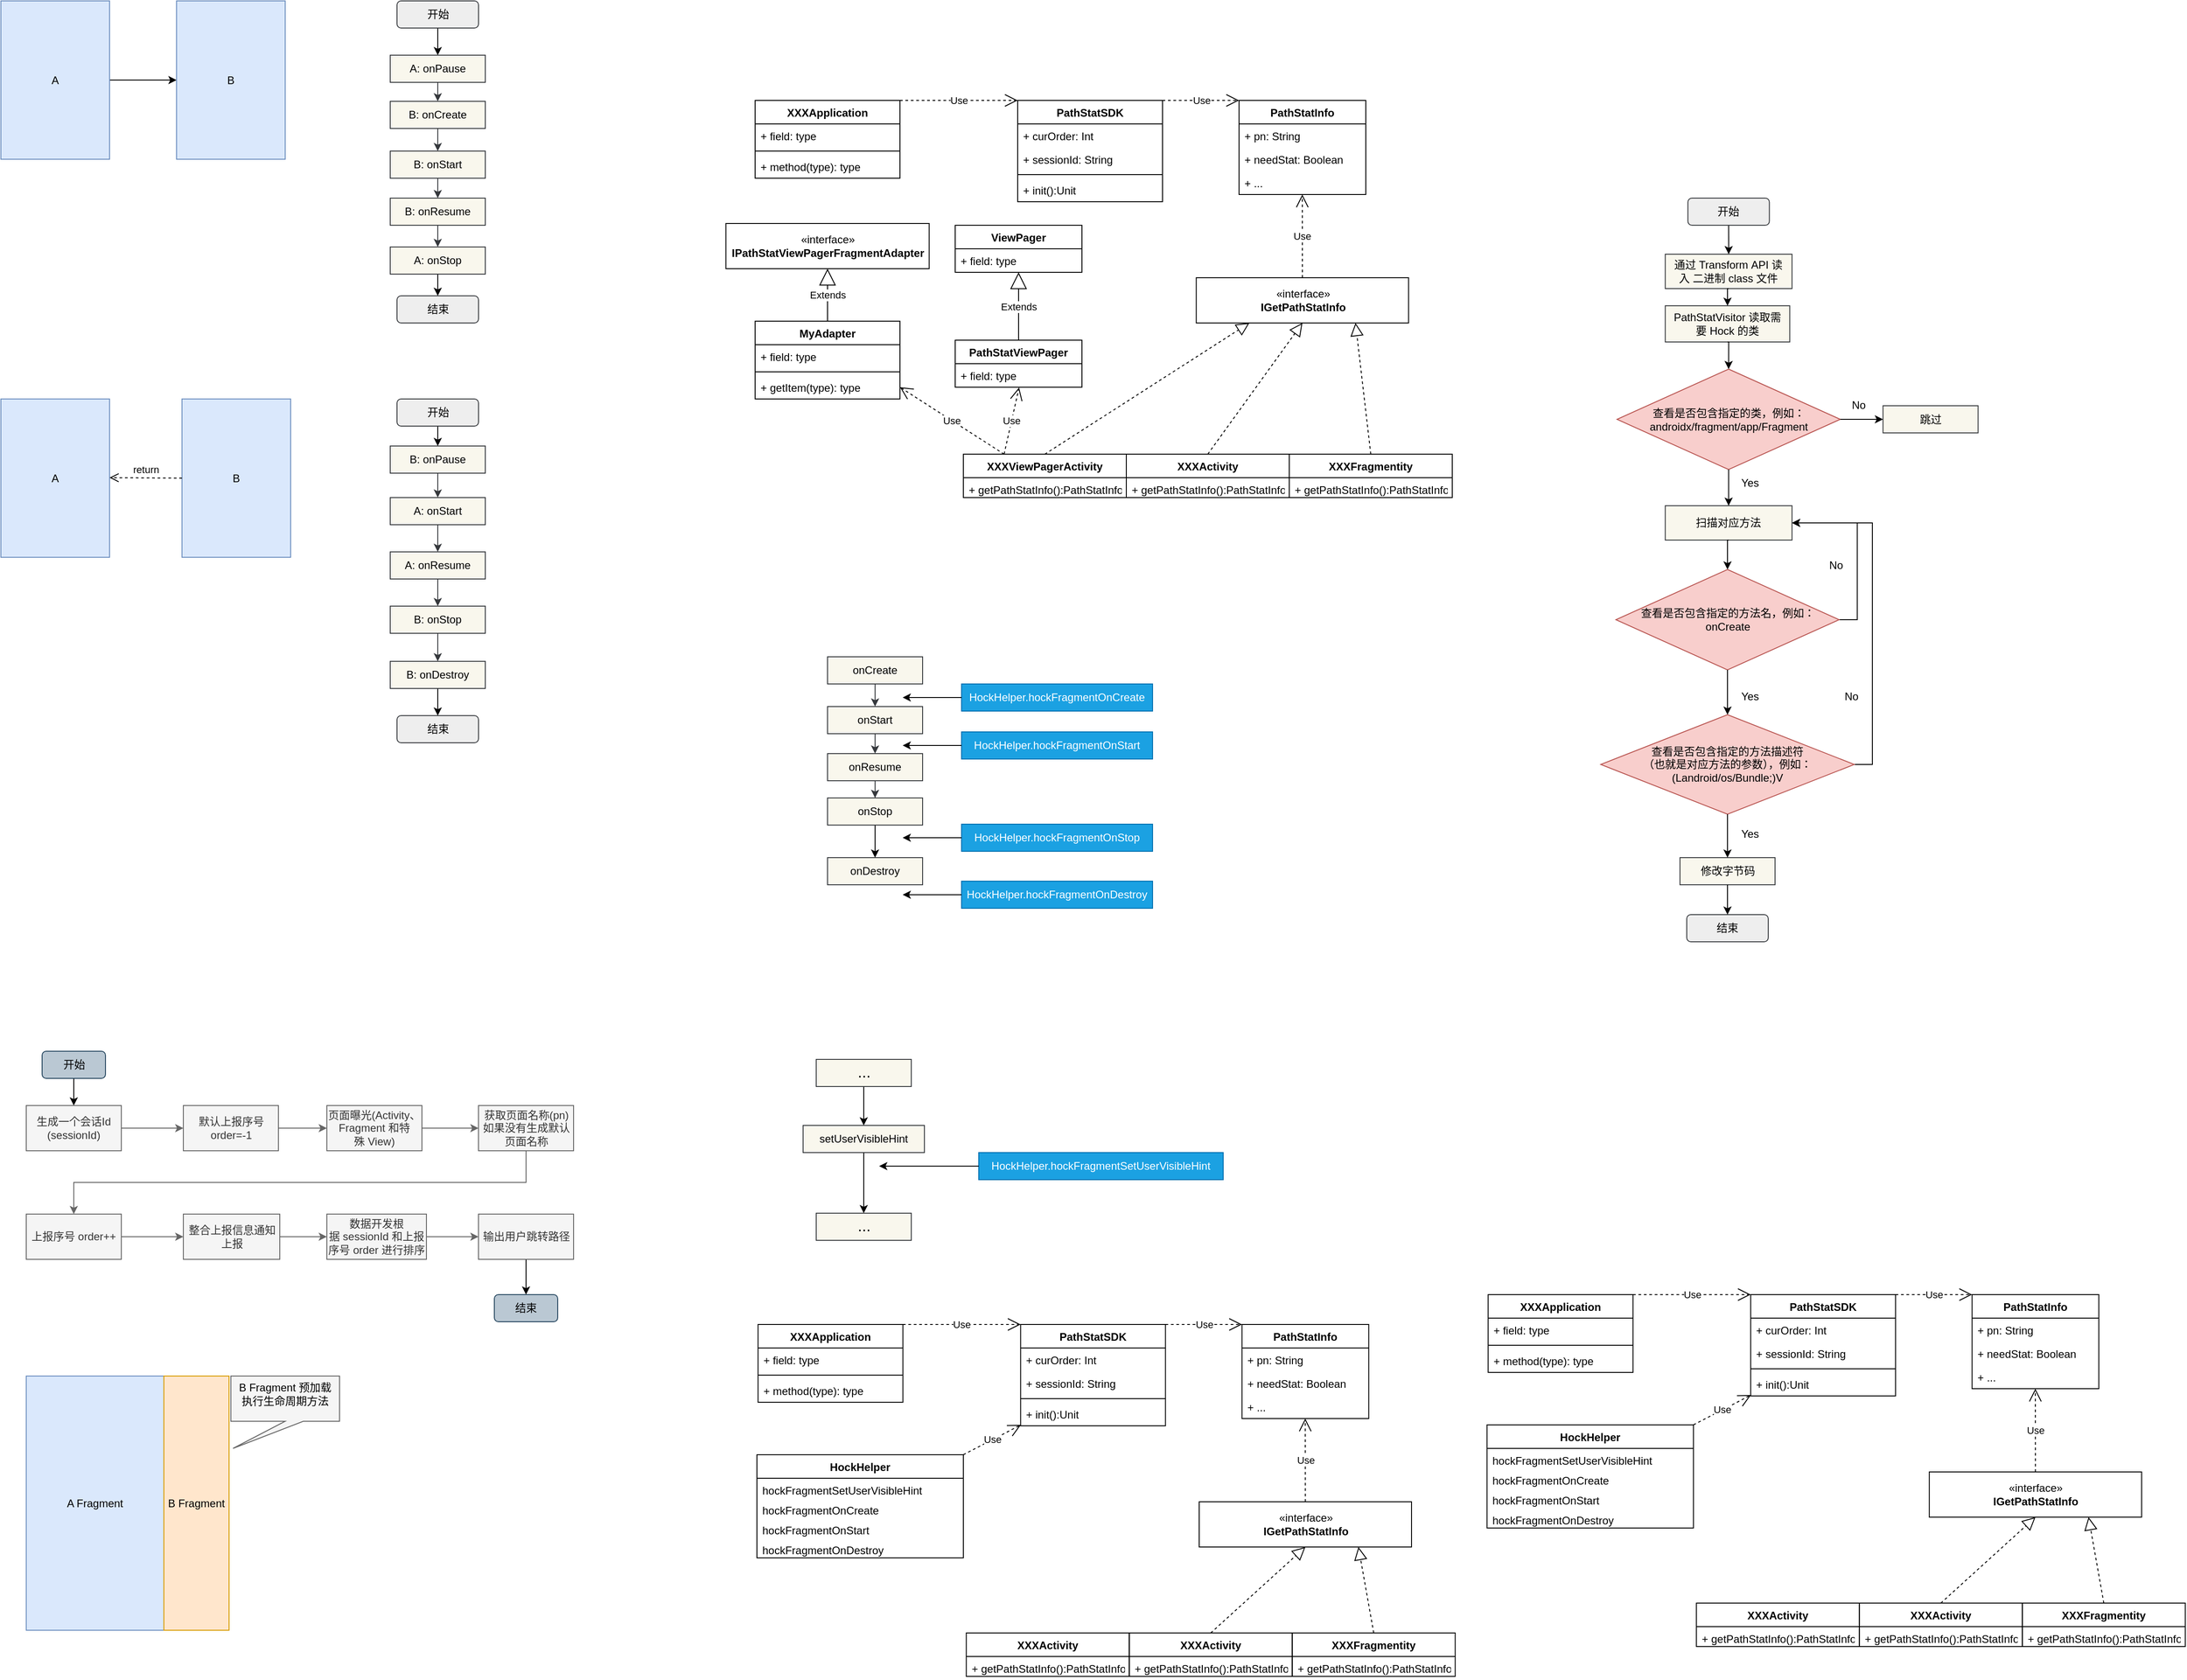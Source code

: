 <mxfile version="12.9.12" type="github">
  <diagram id="SweteRJo63Nen7RGTyci" name="Page-1">
    <mxGraphModel dx="898" dy="486" grid="1" gridSize="10" guides="1" tooltips="1" connect="1" arrows="1" fold="1" page="1" pageScale="1" pageWidth="827" pageHeight="1169" math="0" shadow="0">
      <root>
        <mxCell id="0" />
        <mxCell id="1" parent="0" />
        <mxCell id="zAKMjdCWcVrbItNHe8gv-6" value="" style="edgeStyle=orthogonalEdgeStyle;rounded=0;orthogonalLoop=1;jettySize=auto;html=1;" parent="1" source="zAKMjdCWcVrbItNHe8gv-4" target="zAKMjdCWcVrbItNHe8gv-5" edge="1">
          <mxGeometry relative="1" as="geometry" />
        </mxCell>
        <mxCell id="zAKMjdCWcVrbItNHe8gv-4" value="A" style="rounded=0;whiteSpace=wrap;html=1;fillColor=#dae8fc;strokeColor=#6c8ebf;" parent="1" vertex="1">
          <mxGeometry x="40" y="40" width="120" height="175" as="geometry" />
        </mxCell>
        <mxCell id="zAKMjdCWcVrbItNHe8gv-5" value="B" style="rounded=0;whiteSpace=wrap;html=1;fillColor=#dae8fc;strokeColor=#6c8ebf;" parent="1" vertex="1">
          <mxGeometry x="234" y="40" width="120" height="175" as="geometry" />
        </mxCell>
        <mxCell id="zAKMjdCWcVrbItNHe8gv-9" value="A" style="rounded=0;whiteSpace=wrap;html=1;fillColor=#dae8fc;strokeColor=#6c8ebf;" parent="1" vertex="1">
          <mxGeometry x="40" y="480" width="120" height="175" as="geometry" />
        </mxCell>
        <mxCell id="zAKMjdCWcVrbItNHe8gv-10" value="B" style="rounded=0;whiteSpace=wrap;html=1;fillColor=#dae8fc;strokeColor=#6c8ebf;" parent="1" vertex="1">
          <mxGeometry x="240" y="480" width="120" height="175" as="geometry" />
        </mxCell>
        <mxCell id="zAKMjdCWcVrbItNHe8gv-15" value="return" style="html=1;verticalAlign=bottom;endArrow=open;dashed=1;endSize=8;exitX=0;exitY=0.5;exitDx=0;exitDy=0;" parent="1" source="zAKMjdCWcVrbItNHe8gv-10" edge="1">
          <mxGeometry relative="1" as="geometry">
            <mxPoint x="240" y="567" as="sourcePoint" />
            <mxPoint x="160" y="567" as="targetPoint" />
          </mxGeometry>
        </mxCell>
        <mxCell id="zAKMjdCWcVrbItNHe8gv-37" style="edgeStyle=orthogonalEdgeStyle;rounded=0;orthogonalLoop=1;jettySize=auto;html=1;exitX=0.5;exitY=1;exitDx=0;exitDy=0;entryX=0.5;entryY=0;entryDx=0;entryDy=0;align=left;" parent="1" source="zAKMjdCWcVrbItNHe8gv-22" target="zAKMjdCWcVrbItNHe8gv-26" edge="1">
          <mxGeometry relative="1" as="geometry" />
        </mxCell>
        <mxCell id="zAKMjdCWcVrbItNHe8gv-39" value="" style="edgeStyle=orthogonalEdgeStyle;rounded=0;orthogonalLoop=1;jettySize=auto;html=1;align=left;exitX=0.5;exitY=1;exitDx=0;exitDy=0;" parent="1" source="zAKMjdCWcVrbItNHe8gv-34" target="zAKMjdCWcVrbItNHe8gv-38" edge="1">
          <mxGeometry relative="1" as="geometry" />
        </mxCell>
        <mxCell id="zAKMjdCWcVrbItNHe8gv-22" value="开始" style="rounded=1;whiteSpace=wrap;html=1;fillColor=#eeeeee;strokeColor=#36393d;" parent="1" vertex="1">
          <mxGeometry x="477.5" y="40" width="90" height="30" as="geometry" />
        </mxCell>
        <mxCell id="zAKMjdCWcVrbItNHe8gv-38" value="结束" style="rounded=1;whiteSpace=wrap;html=1;fillColor=#eeeeee;strokeColor=#36393d;" parent="1" vertex="1">
          <mxGeometry x="477.5" y="366" width="90" height="30" as="geometry" />
        </mxCell>
        <mxCell id="zAKMjdCWcVrbItNHe8gv-28" value="" style="edgeStyle=orthogonalEdgeStyle;rounded=0;orthogonalLoop=1;jettySize=auto;html=1;fillColor=#f9f7ed;strokeColor=#36393d;" parent="1" source="zAKMjdCWcVrbItNHe8gv-26" target="zAKMjdCWcVrbItNHe8gv-27" edge="1">
          <mxGeometry relative="1" as="geometry" />
        </mxCell>
        <mxCell id="zAKMjdCWcVrbItNHe8gv-26" value="A: onPause" style="rounded=0;whiteSpace=wrap;html=1;fillColor=#f9f7ed;strokeColor=#36393d;" parent="1" vertex="1">
          <mxGeometry x="470" y="100" width="105" height="30" as="geometry" />
        </mxCell>
        <mxCell id="zAKMjdCWcVrbItNHe8gv-31" value="" style="edgeStyle=orthogonalEdgeStyle;rounded=0;orthogonalLoop=1;jettySize=auto;html=1;fillColor=#f9f7ed;strokeColor=#36393d;" parent="1" source="zAKMjdCWcVrbItNHe8gv-27" target="zAKMjdCWcVrbItNHe8gv-30" edge="1">
          <mxGeometry relative="1" as="geometry" />
        </mxCell>
        <mxCell id="zAKMjdCWcVrbItNHe8gv-27" value="B: onCreate" style="rounded=0;whiteSpace=wrap;html=1;fillColor=#f9f7ed;strokeColor=#36393d;" parent="1" vertex="1">
          <mxGeometry x="470" y="151" width="105" height="30" as="geometry" />
        </mxCell>
        <mxCell id="zAKMjdCWcVrbItNHe8gv-33" value="" style="edgeStyle=orthogonalEdgeStyle;rounded=0;orthogonalLoop=1;jettySize=auto;html=1;fillColor=#f9f7ed;strokeColor=#36393d;" parent="1" source="zAKMjdCWcVrbItNHe8gv-30" target="zAKMjdCWcVrbItNHe8gv-32" edge="1">
          <mxGeometry relative="1" as="geometry" />
        </mxCell>
        <mxCell id="zAKMjdCWcVrbItNHe8gv-30" value="B: onStart" style="rounded=0;whiteSpace=wrap;html=1;fillColor=#f9f7ed;strokeColor=#36393d;" parent="1" vertex="1">
          <mxGeometry x="470" y="206" width="105" height="30" as="geometry" />
        </mxCell>
        <mxCell id="zAKMjdCWcVrbItNHe8gv-35" value="" style="edgeStyle=orthogonalEdgeStyle;rounded=0;orthogonalLoop=1;jettySize=auto;html=1;fillColor=#f9f7ed;strokeColor=#36393d;" parent="1" source="zAKMjdCWcVrbItNHe8gv-32" target="zAKMjdCWcVrbItNHe8gv-34" edge="1">
          <mxGeometry relative="1" as="geometry" />
        </mxCell>
        <mxCell id="zAKMjdCWcVrbItNHe8gv-32" value="B: onResume" style="rounded=0;whiteSpace=wrap;html=1;fillColor=#f9f7ed;strokeColor=#36393d;" parent="1" vertex="1">
          <mxGeometry x="470" y="258" width="105" height="30" as="geometry" />
        </mxCell>
        <mxCell id="zAKMjdCWcVrbItNHe8gv-34" value="A: onStop" style="rounded=0;whiteSpace=wrap;html=1;fillColor=#f9f7ed;strokeColor=#36393d;" parent="1" vertex="1">
          <mxGeometry x="470" y="312" width="105" height="30" as="geometry" />
        </mxCell>
        <mxCell id="zAKMjdCWcVrbItNHe8gv-41" style="edgeStyle=orthogonalEdgeStyle;rounded=0;orthogonalLoop=1;jettySize=auto;html=1;exitX=0.5;exitY=1;exitDx=0;exitDy=0;entryX=0.5;entryY=0;entryDx=0;entryDy=0;align=left;" parent="1" source="zAKMjdCWcVrbItNHe8gv-43" target="zAKMjdCWcVrbItNHe8gv-46" edge="1">
          <mxGeometry relative="1" as="geometry" />
        </mxCell>
        <mxCell id="zAKMjdCWcVrbItNHe8gv-43" value="开始" style="rounded=1;whiteSpace=wrap;html=1;fillColor=#eeeeee;strokeColor=#36393d;" parent="1" vertex="1">
          <mxGeometry x="477.5" y="480" width="90" height="30" as="geometry" />
        </mxCell>
        <mxCell id="sBvsFmth_G-b2zJ3-RN5-67" value="PathStatSDK" style="swimlane;fontStyle=1;align=center;verticalAlign=top;childLayout=stackLayout;horizontal=1;startSize=26;horizontalStack=0;resizeParent=1;resizeParentMax=0;resizeLast=0;collapsible=1;marginBottom=0;" parent="1" vertex="1">
          <mxGeometry x="1163" y="150" width="160" height="112" as="geometry" />
        </mxCell>
        <mxCell id="sBvsFmth_G-b2zJ3-RN5-68" value="+ curOrder: Int" style="text;strokeColor=none;fillColor=none;align=left;verticalAlign=top;spacingLeft=4;spacingRight=4;overflow=hidden;rotatable=0;points=[[0,0.5],[1,0.5]];portConstraint=eastwest;" parent="sBvsFmth_G-b2zJ3-RN5-67" vertex="1">
          <mxGeometry y="26" width="160" height="26" as="geometry" />
        </mxCell>
        <mxCell id="sBvsFmth_G-b2zJ3-RN5-69" value="+ sessionId: String" style="text;strokeColor=none;fillColor=none;align=left;verticalAlign=top;spacingLeft=4;spacingRight=4;overflow=hidden;rotatable=0;points=[[0,0.5],[1,0.5]];portConstraint=eastwest;" parent="sBvsFmth_G-b2zJ3-RN5-67" vertex="1">
          <mxGeometry y="52" width="160" height="26" as="geometry" />
        </mxCell>
        <mxCell id="sBvsFmth_G-b2zJ3-RN5-70" value="" style="line;strokeWidth=1;fillColor=none;align=left;verticalAlign=middle;spacingTop=-1;spacingLeft=3;spacingRight=3;rotatable=0;labelPosition=right;points=[];portConstraint=eastwest;" parent="sBvsFmth_G-b2zJ3-RN5-67" vertex="1">
          <mxGeometry y="78" width="160" height="8" as="geometry" />
        </mxCell>
        <mxCell id="sBvsFmth_G-b2zJ3-RN5-71" value="+ init():Unit" style="text;strokeColor=none;fillColor=none;align=left;verticalAlign=top;spacingLeft=4;spacingRight=4;overflow=hidden;rotatable=0;points=[[0,0.5],[1,0.5]];portConstraint=eastwest;" parent="sBvsFmth_G-b2zJ3-RN5-67" vertex="1">
          <mxGeometry y="86" width="160" height="26" as="geometry" />
        </mxCell>
        <mxCell id="sBvsFmth_G-b2zJ3-RN5-72" value="XXXApplication" style="swimlane;fontStyle=1;align=center;verticalAlign=top;childLayout=stackLayout;horizontal=1;startSize=26;horizontalStack=0;resizeParent=1;resizeParentMax=0;resizeLast=0;collapsible=1;marginBottom=0;" parent="1" vertex="1">
          <mxGeometry x="873" y="150" width="160" height="86" as="geometry" />
        </mxCell>
        <mxCell id="sBvsFmth_G-b2zJ3-RN5-73" value="+ field: type" style="text;strokeColor=none;fillColor=none;align=left;verticalAlign=top;spacingLeft=4;spacingRight=4;overflow=hidden;rotatable=0;points=[[0,0.5],[1,0.5]];portConstraint=eastwest;" parent="sBvsFmth_G-b2zJ3-RN5-72" vertex="1">
          <mxGeometry y="26" width="160" height="26" as="geometry" />
        </mxCell>
        <mxCell id="sBvsFmth_G-b2zJ3-RN5-74" value="" style="line;strokeWidth=1;fillColor=none;align=left;verticalAlign=middle;spacingTop=-1;spacingLeft=3;spacingRight=3;rotatable=0;labelPosition=right;points=[];portConstraint=eastwest;" parent="sBvsFmth_G-b2zJ3-RN5-72" vertex="1">
          <mxGeometry y="52" width="160" height="8" as="geometry" />
        </mxCell>
        <mxCell id="sBvsFmth_G-b2zJ3-RN5-75" value="+ method(type): type" style="text;strokeColor=none;fillColor=none;align=left;verticalAlign=top;spacingLeft=4;spacingRight=4;overflow=hidden;rotatable=0;points=[[0,0.5],[1,0.5]];portConstraint=eastwest;" parent="sBvsFmth_G-b2zJ3-RN5-72" vertex="1">
          <mxGeometry y="60" width="160" height="26" as="geometry" />
        </mxCell>
        <mxCell id="zAKMjdCWcVrbItNHe8gv-44" value="结束" style="rounded=1;whiteSpace=wrap;html=1;fillColor=#eeeeee;strokeColor=#36393d;" parent="1" vertex="1">
          <mxGeometry x="477.5" y="830" width="90" height="30" as="geometry" />
        </mxCell>
        <mxCell id="zAKMjdCWcVrbItNHe8gv-46" value="B: onPause" style="rounded=0;whiteSpace=wrap;html=1;fillColor=#f9f7ed;strokeColor=#36393d;" parent="1" vertex="1">
          <mxGeometry x="470" y="532" width="105" height="30" as="geometry" />
        </mxCell>
        <mxCell id="zAKMjdCWcVrbItNHe8gv-47" value="" style="edgeStyle=orthogonalEdgeStyle;rounded=0;orthogonalLoop=1;jettySize=auto;html=1;exitX=0.5;exitY=1;exitDx=0;exitDy=0;fillColor=#f9f7ed;strokeColor=#36393d;" parent="1" source="zAKMjdCWcVrbItNHe8gv-46" target="zAKMjdCWcVrbItNHe8gv-50" edge="1">
          <mxGeometry relative="1" as="geometry">
            <mxPoint x="522.5" y="613" as="sourcePoint" />
          </mxGeometry>
        </mxCell>
        <mxCell id="zAKMjdCWcVrbItNHe8gv-49" value="" style="edgeStyle=orthogonalEdgeStyle;rounded=0;orthogonalLoop=1;jettySize=auto;html=1;fillColor=#f9f7ed;strokeColor=#36393d;" parent="1" source="zAKMjdCWcVrbItNHe8gv-50" target="zAKMjdCWcVrbItNHe8gv-52" edge="1">
          <mxGeometry relative="1" as="geometry" />
        </mxCell>
        <mxCell id="zAKMjdCWcVrbItNHe8gv-50" value="A: onStart" style="rounded=0;whiteSpace=wrap;html=1;fillColor=#f9f7ed;strokeColor=#36393d;" parent="1" vertex="1">
          <mxGeometry x="470" y="589" width="105" height="30" as="geometry" />
        </mxCell>
        <mxCell id="zAKMjdCWcVrbItNHe8gv-51" value="" style="edgeStyle=orthogonalEdgeStyle;rounded=0;orthogonalLoop=1;jettySize=auto;html=1;fillColor=#f9f7ed;strokeColor=#36393d;" parent="1" source="zAKMjdCWcVrbItNHe8gv-52" target="zAKMjdCWcVrbItNHe8gv-53" edge="1">
          <mxGeometry relative="1" as="geometry" />
        </mxCell>
        <mxCell id="zAKMjdCWcVrbItNHe8gv-52" value="A: onResume" style="rounded=0;whiteSpace=wrap;html=1;fillColor=#f9f7ed;strokeColor=#36393d;" parent="1" vertex="1">
          <mxGeometry x="470" y="649" width="105" height="30" as="geometry" />
        </mxCell>
        <mxCell id="zAKMjdCWcVrbItNHe8gv-55" value="" style="edgeStyle=orthogonalEdgeStyle;rounded=0;orthogonalLoop=1;jettySize=auto;html=1;align=left;fillColor=#f9f7ed;strokeColor=#36393d;" parent="1" source="zAKMjdCWcVrbItNHe8gv-53" target="zAKMjdCWcVrbItNHe8gv-54" edge="1">
          <mxGeometry relative="1" as="geometry" />
        </mxCell>
        <mxCell id="zAKMjdCWcVrbItNHe8gv-53" value="B: onStop" style="rounded=0;whiteSpace=wrap;html=1;fillColor=#f9f7ed;strokeColor=#36393d;" parent="1" vertex="1">
          <mxGeometry x="470" y="709" width="105" height="30" as="geometry" />
        </mxCell>
        <mxCell id="zAKMjdCWcVrbItNHe8gv-56" style="edgeStyle=orthogonalEdgeStyle;rounded=0;orthogonalLoop=1;jettySize=auto;html=1;exitX=0.5;exitY=1;exitDx=0;exitDy=0;align=left;" parent="1" source="zAKMjdCWcVrbItNHe8gv-54" target="zAKMjdCWcVrbItNHe8gv-44" edge="1">
          <mxGeometry relative="1" as="geometry" />
        </mxCell>
        <mxCell id="zAKMjdCWcVrbItNHe8gv-54" value="B: onDestroy" style="rounded=0;whiteSpace=wrap;html=1;fillColor=#f9f7ed;strokeColor=#36393d;" parent="1" vertex="1">
          <mxGeometry x="470" y="770" width="105" height="30" as="geometry" />
        </mxCell>
        <mxCell id="zAKMjdCWcVrbItNHe8gv-64" style="edgeStyle=orthogonalEdgeStyle;rounded=0;orthogonalLoop=1;jettySize=auto;html=1;exitX=0.5;exitY=1;exitDx=0;exitDy=0;entryX=0.5;entryY=0;entryDx=0;entryDy=0;align=left;" parent="1" source="zAKMjdCWcVrbItNHe8gv-58" target="zAKMjdCWcVrbItNHe8gv-61" edge="1">
          <mxGeometry relative="1" as="geometry" />
        </mxCell>
        <mxCell id="sBvsFmth_G-b2zJ3-RN5-88" value="ViewPager" style="swimlane;fontStyle=1;childLayout=stackLayout;horizontal=1;startSize=26;fillColor=none;horizontalStack=0;resizeParent=1;resizeParentMax=0;resizeLast=0;collapsible=1;marginBottom=0;" parent="1" vertex="1">
          <mxGeometry x="1094" y="288" width="140" height="52" as="geometry" />
        </mxCell>
        <mxCell id="sBvsFmth_G-b2zJ3-RN5-89" value="+ field: type" style="text;strokeColor=none;fillColor=none;align=left;verticalAlign=top;spacingLeft=4;spacingRight=4;overflow=hidden;rotatable=0;points=[[0,0.5],[1,0.5]];portConstraint=eastwest;" parent="sBvsFmth_G-b2zJ3-RN5-88" vertex="1">
          <mxGeometry y="26" width="140" height="26" as="geometry" />
        </mxCell>
        <mxCell id="sBvsFmth_G-b2zJ3-RN5-84" value="PathStatViewPager" style="swimlane;fontStyle=1;childLayout=stackLayout;horizontal=1;startSize=26;fillColor=none;horizontalStack=0;resizeParent=1;resizeParentMax=0;resizeLast=0;collapsible=1;marginBottom=0;" parent="1" vertex="1">
          <mxGeometry x="1094" y="415" width="140" height="52" as="geometry" />
        </mxCell>
        <mxCell id="sBvsFmth_G-b2zJ3-RN5-87" value="+ field: type" style="text;strokeColor=none;fillColor=none;align=left;verticalAlign=top;spacingLeft=4;spacingRight=4;overflow=hidden;rotatable=0;points=[[0,0.5],[1,0.5]];portConstraint=eastwest;" parent="sBvsFmth_G-b2zJ3-RN5-84" vertex="1">
          <mxGeometry y="26" width="140" height="26" as="geometry" />
        </mxCell>
        <mxCell id="sBvsFmth_G-b2zJ3-RN5-92" value="MyAdapter" style="swimlane;fontStyle=1;align=center;verticalAlign=top;childLayout=stackLayout;horizontal=1;startSize=26;horizontalStack=0;resizeParent=1;resizeParentMax=0;resizeLast=0;collapsible=1;marginBottom=0;" parent="1" vertex="1">
          <mxGeometry x="873" y="394" width="160" height="86" as="geometry" />
        </mxCell>
        <mxCell id="sBvsFmth_G-b2zJ3-RN5-93" value="+ field: type" style="text;strokeColor=none;fillColor=none;align=left;verticalAlign=top;spacingLeft=4;spacingRight=4;overflow=hidden;rotatable=0;points=[[0,0.5],[1,0.5]];portConstraint=eastwest;" parent="sBvsFmth_G-b2zJ3-RN5-92" vertex="1">
          <mxGeometry y="26" width="160" height="26" as="geometry" />
        </mxCell>
        <mxCell id="sBvsFmth_G-b2zJ3-RN5-94" value="" style="line;strokeWidth=1;fillColor=none;align=left;verticalAlign=middle;spacingTop=-1;spacingLeft=3;spacingRight=3;rotatable=0;labelPosition=right;points=[];portConstraint=eastwest;" parent="sBvsFmth_G-b2zJ3-RN5-92" vertex="1">
          <mxGeometry y="52" width="160" height="8" as="geometry" />
        </mxCell>
        <mxCell id="sBvsFmth_G-b2zJ3-RN5-95" value="+ getItem(type): type" style="text;strokeColor=none;fillColor=none;align=left;verticalAlign=top;spacingLeft=4;spacingRight=4;overflow=hidden;rotatable=0;points=[[0,0.5],[1,0.5]];portConstraint=eastwest;" parent="sBvsFmth_G-b2zJ3-RN5-92" vertex="1">
          <mxGeometry y="60" width="160" height="26" as="geometry" />
        </mxCell>
        <mxCell id="zAKMjdCWcVrbItNHe8gv-58" value="开始" style="rounded=1;whiteSpace=wrap;html=1;align=center;fillColor=#bac8d3;strokeColor=#23445d;" parent="1" vertex="1">
          <mxGeometry x="85.5" y="1201" width="70" height="30" as="geometry" />
        </mxCell>
        <mxCell id="sBvsFmth_G-b2zJ3-RN5-59" value="XXXActivity" style="swimlane;fontStyle=1;childLayout=stackLayout;horizontal=1;startSize=26;fillColor=none;horizontalStack=0;resizeParent=1;resizeParentMax=0;resizeLast=0;collapsible=1;marginBottom=0;" parent="1" vertex="1">
          <mxGeometry x="1283" y="541" width="180" height="48" as="geometry" />
        </mxCell>
        <mxCell id="sBvsFmth_G-b2zJ3-RN5-60" value="+ getPathStatInfo():PathStatInfo" style="text;strokeColor=none;fillColor=none;align=left;verticalAlign=top;spacingLeft=4;spacingRight=4;overflow=hidden;rotatable=0;points=[[0,0.5],[1,0.5]];portConstraint=eastwest;" parent="sBvsFmth_G-b2zJ3-RN5-59" vertex="1">
          <mxGeometry y="26" width="180" height="22" as="geometry" />
        </mxCell>
        <mxCell id="sBvsFmth_G-b2zJ3-RN5-61" value="XXXFragmentity" style="swimlane;fontStyle=1;childLayout=stackLayout;horizontal=1;startSize=26;fillColor=none;horizontalStack=0;resizeParent=1;resizeParentMax=0;resizeLast=0;collapsible=1;marginBottom=0;" parent="1" vertex="1">
          <mxGeometry x="1463" y="541" width="180" height="48" as="geometry" />
        </mxCell>
        <mxCell id="sBvsFmth_G-b2zJ3-RN5-62" value="+ getPathStatInfo():PathStatInfo" style="text;strokeColor=none;fillColor=none;align=left;verticalAlign=top;spacingLeft=4;spacingRight=4;overflow=hidden;rotatable=0;points=[[0,0.5],[1,0.5]];portConstraint=eastwest;" parent="sBvsFmth_G-b2zJ3-RN5-61" vertex="1">
          <mxGeometry y="26" width="180" height="22" as="geometry" />
        </mxCell>
        <mxCell id="sBvsFmth_G-b2zJ3-RN5-57" value="XXXViewPagerActivity" style="swimlane;fontStyle=1;childLayout=stackLayout;horizontal=1;startSize=26;fillColor=none;horizontalStack=0;resizeParent=1;resizeParentMax=0;resizeLast=0;collapsible=1;marginBottom=0;" parent="1" vertex="1">
          <mxGeometry x="1103" y="541" width="180" height="48" as="geometry" />
        </mxCell>
        <mxCell id="sBvsFmth_G-b2zJ3-RN5-58" value="+ getPathStatInfo():PathStatInfo" style="text;strokeColor=none;fillColor=none;align=left;verticalAlign=top;spacingLeft=4;spacingRight=4;overflow=hidden;rotatable=0;points=[[0,0.5],[1,0.5]];portConstraint=eastwest;" parent="sBvsFmth_G-b2zJ3-RN5-57" vertex="1">
          <mxGeometry y="26" width="180" height="22" as="geometry" />
        </mxCell>
        <mxCell id="zAKMjdCWcVrbItNHe8gv-95" value="结束" style="rounded=1;whiteSpace=wrap;html=1;align=center;fillColor=#bac8d3;strokeColor=#23445d;" parent="1" vertex="1">
          <mxGeometry x="585" y="1470" width="70" height="30" as="geometry" />
        </mxCell>
        <mxCell id="zAKMjdCWcVrbItNHe8gv-98" style="edgeStyle=orthogonalEdgeStyle;rounded=0;orthogonalLoop=1;jettySize=auto;html=1;exitX=1;exitY=0.5;exitDx=0;exitDy=0;entryX=0;entryY=0.5;entryDx=0;entryDy=0;align=left;fillColor=#f5f5f5;strokeColor=#666666;" parent="1" source="zAKMjdCWcVrbItNHe8gv-61" target="zAKMjdCWcVrbItNHe8gv-77" edge="1">
          <mxGeometry relative="1" as="geometry" />
        </mxCell>
        <mxCell id="zAKMjdCWcVrbItNHe8gv-61" value="生成一个会话Id (sessionId)" style="rounded=0;whiteSpace=wrap;html=1;align=center;fillColor=#f5f5f5;strokeColor=#666666;fontColor=#333333;" parent="1" vertex="1">
          <mxGeometry x="68" y="1261" width="105" height="50" as="geometry" />
        </mxCell>
        <mxCell id="zAKMjdCWcVrbItNHe8gv-100" style="edgeStyle=orthogonalEdgeStyle;rounded=0;orthogonalLoop=1;jettySize=auto;html=1;exitX=1;exitY=0.5;exitDx=0;exitDy=0;entryX=0;entryY=0.5;entryDx=0;entryDy=0;align=left;fillColor=#f5f5f5;strokeColor=#666666;" parent="1" source="zAKMjdCWcVrbItNHe8gv-65" target="zAKMjdCWcVrbItNHe8gv-70" edge="1">
          <mxGeometry relative="1" as="geometry" />
        </mxCell>
        <mxCell id="zAKMjdCWcVrbItNHe8gv-65" value="页面曝光(Activity、Fragment 和特殊&amp;nbsp;View)" style="rounded=0;whiteSpace=wrap;html=1;align=center;fillColor=#f5f5f5;strokeColor=#666666;fontColor=#333333;" parent="1" vertex="1">
          <mxGeometry x="400" y="1261" width="105" height="50" as="geometry" />
        </mxCell>
        <mxCell id="zAKMjdCWcVrbItNHe8gv-101" style="edgeStyle=orthogonalEdgeStyle;rounded=0;orthogonalLoop=1;jettySize=auto;html=1;exitX=0.5;exitY=1;exitDx=0;exitDy=0;entryX=0.5;entryY=0;entryDx=0;entryDy=0;align=left;fillColor=#f5f5f5;strokeColor=#666666;" parent="1" source="zAKMjdCWcVrbItNHe8gv-70" target="zAKMjdCWcVrbItNHe8gv-72" edge="1">
          <mxGeometry relative="1" as="geometry" />
        </mxCell>
        <mxCell id="zAKMjdCWcVrbItNHe8gv-70" value="获取页面名称(pn)&lt;br&gt;如果没有生成默认页面名称" style="rounded=0;whiteSpace=wrap;html=1;align=center;fillColor=#f5f5f5;strokeColor=#666666;fontColor=#333333;" parent="1" vertex="1">
          <mxGeometry x="567.5" y="1261" width="105" height="50" as="geometry" />
        </mxCell>
        <mxCell id="zAKMjdCWcVrbItNHe8gv-81" value="" style="edgeStyle=orthogonalEdgeStyle;rounded=0;orthogonalLoop=1;jettySize=auto;html=1;align=left;fillColor=#f5f5f5;strokeColor=#666666;" parent="1" source="zAKMjdCWcVrbItNHe8gv-72" target="zAKMjdCWcVrbItNHe8gv-80" edge="1">
          <mxGeometry relative="1" as="geometry" />
        </mxCell>
        <mxCell id="zAKMjdCWcVrbItNHe8gv-72" value="上报序号 order++" style="rounded=0;whiteSpace=wrap;html=1;align=center;fillColor=#f5f5f5;strokeColor=#666666;fontColor=#333333;" parent="1" vertex="1">
          <mxGeometry x="68" y="1381" width="105" height="50" as="geometry" />
        </mxCell>
        <mxCell id="zAKMjdCWcVrbItNHe8gv-90" value="" style="edgeStyle=orthogonalEdgeStyle;rounded=0;orthogonalLoop=1;jettySize=auto;html=1;align=left;fillColor=#f5f5f5;strokeColor=#666666;" parent="1" source="zAKMjdCWcVrbItNHe8gv-80" target="zAKMjdCWcVrbItNHe8gv-89" edge="1">
          <mxGeometry relative="1" as="geometry" />
        </mxCell>
        <mxCell id="zAKMjdCWcVrbItNHe8gv-80" value="整合上报信息通知上报" style="rounded=0;whiteSpace=wrap;html=1;align=center;fillColor=#f5f5f5;strokeColor=#666666;fontColor=#333333;" parent="1" vertex="1">
          <mxGeometry x="241.5" y="1381" width="106.5" height="50" as="geometry" />
        </mxCell>
        <mxCell id="zAKMjdCWcVrbItNHe8gv-92" value="" style="edgeStyle=orthogonalEdgeStyle;rounded=0;orthogonalLoop=1;jettySize=auto;html=1;align=left;fillColor=#f5f5f5;strokeColor=#666666;" parent="1" source="zAKMjdCWcVrbItNHe8gv-89" target="zAKMjdCWcVrbItNHe8gv-91" edge="1">
          <mxGeometry relative="1" as="geometry" />
        </mxCell>
        <mxCell id="zAKMjdCWcVrbItNHe8gv-89" value="数据开发根据&amp;nbsp;sessionId&amp;nbsp;和上报序号&amp;nbsp;order 进行排序" style="rounded=0;whiteSpace=wrap;html=1;align=center;fillColor=#f5f5f5;strokeColor=#666666;fontColor=#333333;" parent="1" vertex="1">
          <mxGeometry x="400" y="1381" width="110" height="50" as="geometry" />
        </mxCell>
        <mxCell id="zAKMjdCWcVrbItNHe8gv-97" style="edgeStyle=orthogonalEdgeStyle;rounded=0;orthogonalLoop=1;jettySize=auto;html=1;exitX=0.5;exitY=1;exitDx=0;exitDy=0;entryX=0.5;entryY=0;entryDx=0;entryDy=0;align=left;" parent="1" source="zAKMjdCWcVrbItNHe8gv-91" target="zAKMjdCWcVrbItNHe8gv-95" edge="1">
          <mxGeometry relative="1" as="geometry" />
        </mxCell>
        <mxCell id="zAKMjdCWcVrbItNHe8gv-91" value="输出用户跳转路径" style="rounded=0;whiteSpace=wrap;html=1;align=center;fillColor=#f5f5f5;strokeColor=#666666;fontColor=#333333;" parent="1" vertex="1">
          <mxGeometry x="567.5" y="1381" width="105" height="50" as="geometry" />
        </mxCell>
        <mxCell id="zAKMjdCWcVrbItNHe8gv-99" style="edgeStyle=orthogonalEdgeStyle;rounded=0;orthogonalLoop=1;jettySize=auto;html=1;exitX=1;exitY=0.5;exitDx=0;exitDy=0;align=left;fillColor=#f5f5f5;strokeColor=#666666;" parent="1" source="zAKMjdCWcVrbItNHe8gv-77" target="zAKMjdCWcVrbItNHe8gv-65" edge="1">
          <mxGeometry relative="1" as="geometry" />
        </mxCell>
        <mxCell id="zAKMjdCWcVrbItNHe8gv-77" value="默认上报序号order=-1" style="rounded=0;whiteSpace=wrap;html=1;align=center;fillColor=#f5f5f5;strokeColor=#666666;fontColor=#333333;" parent="1" vertex="1">
          <mxGeometry x="241.5" y="1261" width="105" height="50" as="geometry" />
        </mxCell>
        <mxCell id="sBvsFmth_G-b2zJ3-RN5-1" value="A Fragment" style="rounded=0;whiteSpace=wrap;html=1;fillColor=#dae8fc;strokeColor=#6c8ebf;" parent="1" vertex="1">
          <mxGeometry x="68" y="1560" width="152" height="281" as="geometry" />
        </mxCell>
        <mxCell id="sBvsFmth_G-b2zJ3-RN5-2" value="B Fragment" style="rounded=0;whiteSpace=wrap;html=1;fillColor=#ffe6cc;strokeColor=#d79b00;" parent="1" vertex="1">
          <mxGeometry x="220" y="1560" width="72" height="281" as="geometry" />
        </mxCell>
        <mxCell id="sBvsFmth_G-b2zJ3-RN5-6" value="" style="shape=callout;whiteSpace=wrap;html=1;perimeter=calloutPerimeter;fillColor=#f5f5f5;strokeColor=#666666;fontColor=#333333;position2=0.02;" parent="1" vertex="1">
          <mxGeometry x="294" y="1560" width="120" height="80" as="geometry" />
        </mxCell>
        <mxCell id="sBvsFmth_G-b2zJ3-RN5-3" value="B Fragment&amp;nbsp;预加载&lt;br&gt;执行生命周期方法" style="text;html=1;strokeColor=none;fillColor=none;align=center;verticalAlign=middle;whiteSpace=wrap;rounded=0;" parent="1" vertex="1">
          <mxGeometry x="294" y="1570" width="120" height="20" as="geometry" />
        </mxCell>
        <mxCell id="sBvsFmth_G-b2zJ3-RN5-51" value="«interface»&lt;br&gt;&lt;b&gt;IPathStatViewPagerFragmentAdapter&lt;/b&gt;" style="html=1;" parent="1" vertex="1">
          <mxGeometry x="840.75" y="286" width="224.5" height="50" as="geometry" />
        </mxCell>
        <mxCell id="sBvsFmth_G-b2zJ3-RN5-52" value="«interface»&lt;br&gt;&lt;b&gt;IGetPathStatInfo&lt;/b&gt;" style="html=1;" parent="1" vertex="1">
          <mxGeometry x="1360.25" y="346" width="234.5" height="50" as="geometry" />
        </mxCell>
        <mxCell id="sBvsFmth_G-b2zJ3-RN5-53" value="Use" style="endArrow=open;endSize=12;dashed=1;html=1;entryX=0.499;entryY=1;entryDx=0;entryDy=0;entryPerimeter=0;" parent="1" source="sBvsFmth_G-b2zJ3-RN5-52" target="sBvsFmth_G-b2zJ3-RN5-66" edge="1">
          <mxGeometry width="160" relative="1" as="geometry">
            <mxPoint x="1222.5" y="699.5" as="sourcePoint" />
            <mxPoint x="1200.02" y="445.008" as="targetPoint" />
          </mxGeometry>
        </mxCell>
        <mxCell id="sBvsFmth_G-b2zJ3-RN5-54" value="" style="endArrow=block;dashed=1;endFill=0;endSize=12;html=1;exitX=0.5;exitY=0;exitDx=0;exitDy=0;entryX=0.25;entryY=1;entryDx=0;entryDy=0;" parent="1" source="sBvsFmth_G-b2zJ3-RN5-57" target="sBvsFmth_G-b2zJ3-RN5-52" edge="1">
          <mxGeometry width="160" relative="1" as="geometry">
            <mxPoint x="947.5" y="567" as="sourcePoint" />
            <mxPoint x="1107.5" y="567" as="targetPoint" />
          </mxGeometry>
        </mxCell>
        <mxCell id="sBvsFmth_G-b2zJ3-RN5-55" value="" style="endArrow=block;dashed=1;endFill=0;endSize=12;html=1;entryX=0.5;entryY=1;entryDx=0;entryDy=0;exitX=0.5;exitY=0;exitDx=0;exitDy=0;" parent="1" source="sBvsFmth_G-b2zJ3-RN5-59" target="sBvsFmth_G-b2zJ3-RN5-52" edge="1">
          <mxGeometry width="160" relative="1" as="geometry">
            <mxPoint x="947.5" y="567" as="sourcePoint" />
            <mxPoint x="1107.5" y="567" as="targetPoint" />
          </mxGeometry>
        </mxCell>
        <mxCell id="sBvsFmth_G-b2zJ3-RN5-56" value="" style="endArrow=block;dashed=1;endFill=0;endSize=12;html=1;entryX=0.75;entryY=1;entryDx=0;entryDy=0;exitX=0.5;exitY=0;exitDx=0;exitDy=0;" parent="1" source="sBvsFmth_G-b2zJ3-RN5-61" target="sBvsFmth_G-b2zJ3-RN5-52" edge="1">
          <mxGeometry width="160" relative="1" as="geometry">
            <mxPoint x="1287.5" y="667" as="sourcePoint" />
            <mxPoint x="1242.25" y="567" as="targetPoint" />
          </mxGeometry>
        </mxCell>
        <mxCell id="sBvsFmth_G-b2zJ3-RN5-63" value="PathStatInfo" style="swimlane;fontStyle=1;childLayout=stackLayout;horizontal=1;startSize=26;fillColor=none;horizontalStack=0;resizeParent=1;resizeParentMax=0;resizeLast=0;collapsible=1;marginBottom=0;" parent="1" vertex="1">
          <mxGeometry x="1407.5" y="150" width="140" height="104" as="geometry" />
        </mxCell>
        <mxCell id="sBvsFmth_G-b2zJ3-RN5-64" value="+ pn: String" style="text;strokeColor=none;fillColor=none;align=left;verticalAlign=top;spacingLeft=4;spacingRight=4;overflow=hidden;rotatable=0;points=[[0,0.5],[1,0.5]];portConstraint=eastwest;" parent="sBvsFmth_G-b2zJ3-RN5-63" vertex="1">
          <mxGeometry y="26" width="140" height="26" as="geometry" />
        </mxCell>
        <mxCell id="sBvsFmth_G-b2zJ3-RN5-65" value="+ needStat: Boolean" style="text;strokeColor=none;fillColor=none;align=left;verticalAlign=top;spacingLeft=4;spacingRight=4;overflow=hidden;rotatable=0;points=[[0,0.5],[1,0.5]];portConstraint=eastwest;" parent="sBvsFmth_G-b2zJ3-RN5-63" vertex="1">
          <mxGeometry y="52" width="140" height="26" as="geometry" />
        </mxCell>
        <mxCell id="sBvsFmth_G-b2zJ3-RN5-66" value="+ ..." style="text;strokeColor=none;fillColor=none;align=left;verticalAlign=top;spacingLeft=4;spacingRight=4;overflow=hidden;rotatable=0;points=[[0,0.5],[1,0.5]];portConstraint=eastwest;" parent="sBvsFmth_G-b2zJ3-RN5-63" vertex="1">
          <mxGeometry y="78" width="140" height="26" as="geometry" />
        </mxCell>
        <mxCell id="sBvsFmth_G-b2zJ3-RN5-76" value="Use" style="endArrow=open;endSize=12;dashed=1;html=1;entryX=0;entryY=0;entryDx=0;entryDy=0;exitX=1;exitY=0;exitDx=0;exitDy=0;" parent="1" source="sBvsFmth_G-b2zJ3-RN5-72" target="sBvsFmth_G-b2zJ3-RN5-67" edge="1">
          <mxGeometry width="160" relative="1" as="geometry">
            <mxPoint x="1024" y="150" as="sourcePoint" />
            <mxPoint x="1453" y="420" as="targetPoint" />
          </mxGeometry>
        </mxCell>
        <mxCell id="sBvsFmth_G-b2zJ3-RN5-83" value="Use" style="endArrow=open;endSize=12;dashed=1;html=1;entryX=0;entryY=0;entryDx=0;entryDy=0;exitX=1;exitY=0;exitDx=0;exitDy=0;" parent="1" source="sBvsFmth_G-b2zJ3-RN5-67" target="sBvsFmth_G-b2zJ3-RN5-63" edge="1">
          <mxGeometry width="160" relative="1" as="geometry">
            <mxPoint x="1293" y="260" as="sourcePoint" />
            <mxPoint x="1453" y="260" as="targetPoint" />
          </mxGeometry>
        </mxCell>
        <mxCell id="sBvsFmth_G-b2zJ3-RN5-91" value="Extends" style="endArrow=block;endSize=16;endFill=0;html=1;exitX=0.5;exitY=0;exitDx=0;exitDy=0;" parent="1" source="sBvsFmth_G-b2zJ3-RN5-84" target="sBvsFmth_G-b2zJ3-RN5-89" edge="1">
          <mxGeometry width="160" relative="1" as="geometry">
            <mxPoint x="1474" y="288" as="sourcePoint" />
            <mxPoint x="1634" y="288" as="targetPoint" />
          </mxGeometry>
        </mxCell>
        <mxCell id="sBvsFmth_G-b2zJ3-RN5-96" value="Extends" style="endArrow=block;endSize=16;endFill=0;html=1;entryX=0.5;entryY=1;entryDx=0;entryDy=0;exitX=0.5;exitY=0;exitDx=0;exitDy=0;" parent="1" source="sBvsFmth_G-b2zJ3-RN5-92" target="sBvsFmth_G-b2zJ3-RN5-51" edge="1">
          <mxGeometry width="160" relative="1" as="geometry">
            <mxPoint x="947.75" y="400" as="sourcePoint" />
            <mxPoint x="1140.75" y="470" as="targetPoint" />
          </mxGeometry>
        </mxCell>
        <mxCell id="sBvsFmth_G-b2zJ3-RN5-97" value="Use" style="endArrow=open;endSize=12;dashed=1;html=1;exitX=0.25;exitY=0;exitDx=0;exitDy=0;entryX=0.504;entryY=1.011;entryDx=0;entryDy=0;entryPerimeter=0;" parent="1" source="sBvsFmth_G-b2zJ3-RN5-57" target="sBvsFmth_G-b2zJ3-RN5-87" edge="1">
          <mxGeometry width="160" relative="1" as="geometry">
            <mxPoint x="1023" y="390" as="sourcePoint" />
            <mxPoint x="1183" y="390" as="targetPoint" />
          </mxGeometry>
        </mxCell>
        <mxCell id="sBvsFmth_G-b2zJ3-RN5-99" value="Use" style="endArrow=open;endSize=12;dashed=1;html=1;entryX=1;entryY=0.5;entryDx=0;entryDy=0;exitX=0.25;exitY=0;exitDx=0;exitDy=0;" parent="1" source="sBvsFmth_G-b2zJ3-RN5-57" target="sBvsFmth_G-b2zJ3-RN5-95" edge="1">
          <mxGeometry width="160" relative="1" as="geometry">
            <mxPoint x="1143" y="550" as="sourcePoint" />
            <mxPoint x="1150.06" y="489.286" as="targetPoint" />
          </mxGeometry>
        </mxCell>
        <mxCell id="QZKG__GA22aearZ7Sx-x-7" value="" style="edgeStyle=orthogonalEdgeStyle;rounded=0;orthogonalLoop=1;jettySize=auto;html=1;fillColor=#f9f7ed;strokeColor=#36393d;" parent="1" source="QZKG__GA22aearZ7Sx-x-8" target="QZKG__GA22aearZ7Sx-x-10" edge="1">
          <mxGeometry relative="1" as="geometry" />
        </mxCell>
        <mxCell id="QZKG__GA22aearZ7Sx-x-8" value="onCreate" style="rounded=0;whiteSpace=wrap;html=1;fillColor=#f9f7ed;strokeColor=#36393d;" parent="1" vertex="1">
          <mxGeometry x="953" y="765" width="105" height="30" as="geometry" />
        </mxCell>
        <mxCell id="QZKG__GA22aearZ7Sx-x-9" value="" style="edgeStyle=orthogonalEdgeStyle;rounded=0;orthogonalLoop=1;jettySize=auto;html=1;fillColor=#f9f7ed;strokeColor=#36393d;" parent="1" source="QZKG__GA22aearZ7Sx-x-10" target="QZKG__GA22aearZ7Sx-x-12" edge="1">
          <mxGeometry relative="1" as="geometry" />
        </mxCell>
        <mxCell id="QZKG__GA22aearZ7Sx-x-10" value="onStart" style="rounded=0;whiteSpace=wrap;html=1;fillColor=#f9f7ed;strokeColor=#36393d;" parent="1" vertex="1">
          <mxGeometry x="953" y="820" width="105" height="30" as="geometry" />
        </mxCell>
        <mxCell id="QZKG__GA22aearZ7Sx-x-11" value="" style="edgeStyle=orthogonalEdgeStyle;rounded=0;orthogonalLoop=1;jettySize=auto;html=1;fillColor=#f9f7ed;strokeColor=#36393d;" parent="1" source="QZKG__GA22aearZ7Sx-x-12" target="QZKG__GA22aearZ7Sx-x-13" edge="1">
          <mxGeometry relative="1" as="geometry" />
        </mxCell>
        <mxCell id="QZKG__GA22aearZ7Sx-x-12" value="onResume" style="rounded=0;whiteSpace=wrap;html=1;fillColor=#f9f7ed;strokeColor=#36393d;" parent="1" vertex="1">
          <mxGeometry x="953" y="872" width="105" height="30" as="geometry" />
        </mxCell>
        <mxCell id="xEmBzckJAt94qZ_g1r3_-16" value="" style="edgeStyle=orthogonalEdgeStyle;rounded=0;orthogonalLoop=1;jettySize=auto;html=1;" parent="1" source="QZKG__GA22aearZ7Sx-x-13" target="xEmBzckJAt94qZ_g1r3_-15" edge="1">
          <mxGeometry relative="1" as="geometry" />
        </mxCell>
        <mxCell id="QZKG__GA22aearZ7Sx-x-13" value="onStop" style="rounded=0;whiteSpace=wrap;html=1;fillColor=#f9f7ed;strokeColor=#36393d;" parent="1" vertex="1">
          <mxGeometry x="953" y="921" width="105" height="30" as="geometry" />
        </mxCell>
        <mxCell id="xEmBzckJAt94qZ_g1r3_-15" value="onDestroy" style="rounded=0;whiteSpace=wrap;html=1;fillColor=#f9f7ed;strokeColor=#36393d;" parent="1" vertex="1">
          <mxGeometry x="953" y="987" width="105" height="30" as="geometry" />
        </mxCell>
        <mxCell id="xEmBzckJAt94qZ_g1r3_-3" value="HockHelper.hockFragmentOnCreate" style="rounded=0;whiteSpace=wrap;html=1;fillColor=#1ba1e2;strokeColor=#006EAF;fontColor=#ffffff;gradientColor=none;" parent="1" vertex="1">
          <mxGeometry x="1101" y="795" width="211" height="30" as="geometry" />
        </mxCell>
        <mxCell id="xEmBzckJAt94qZ_g1r3_-8" value="" style="endArrow=classic;html=1;" parent="1" source="xEmBzckJAt94qZ_g1r3_-3" edge="1">
          <mxGeometry width="50" height="50" relative="1" as="geometry">
            <mxPoint x="1115" y="810.5" as="sourcePoint" />
            <mxPoint x="1036" y="810" as="targetPoint" />
          </mxGeometry>
        </mxCell>
        <mxCell id="xEmBzckJAt94qZ_g1r3_-11" value="HockHelper.hockFragmentOnStart" style="rounded=0;whiteSpace=wrap;html=1;fillColor=#1ba1e2;strokeColor=#006EAF;fontColor=#ffffff;gradientColor=none;" parent="1" vertex="1">
          <mxGeometry x="1101" y="848" width="211" height="30" as="geometry" />
        </mxCell>
        <mxCell id="xEmBzckJAt94qZ_g1r3_-12" value="" style="endArrow=classic;html=1;" parent="1" source="xEmBzckJAt94qZ_g1r3_-11" edge="1">
          <mxGeometry width="50" height="50" relative="1" as="geometry">
            <mxPoint x="1115" y="863.5" as="sourcePoint" />
            <mxPoint x="1036" y="863" as="targetPoint" />
          </mxGeometry>
        </mxCell>
        <mxCell id="xEmBzckJAt94qZ_g1r3_-13" value="HockHelper.hockFragmentOnDestroy" style="rounded=0;whiteSpace=wrap;html=1;fillColor=#1ba1e2;strokeColor=#006EAF;fontColor=#ffffff;gradientColor=none;" parent="1" vertex="1">
          <mxGeometry x="1101" y="1013" width="211" height="30" as="geometry" />
        </mxCell>
        <mxCell id="xEmBzckJAt94qZ_g1r3_-14" value="" style="endArrow=classic;html=1;" parent="1" source="xEmBzckJAt94qZ_g1r3_-13" edge="1">
          <mxGeometry width="50" height="50" relative="1" as="geometry">
            <mxPoint x="1115" y="1028.5" as="sourcePoint" />
            <mxPoint x="1036" y="1028" as="targetPoint" />
          </mxGeometry>
        </mxCell>
        <mxCell id="xEmBzckJAt94qZ_g1r3_-21" value="HockHelper.hockFragmentSetUserVisibleHint" style="rounded=0;whiteSpace=wrap;html=1;fillColor=#1ba1e2;strokeColor=#006EAF;fontColor=#ffffff;gradientColor=none;" parent="1" vertex="1">
          <mxGeometry x="1120" y="1313" width="270" height="30" as="geometry" />
        </mxCell>
        <mxCell id="xEmBzckJAt94qZ_g1r3_-22" value="" style="endArrow=classic;html=1;exitX=0;exitY=0.5;exitDx=0;exitDy=0;" parent="1" source="xEmBzckJAt94qZ_g1r3_-21" edge="1">
          <mxGeometry width="50" height="50" relative="1" as="geometry">
            <mxPoint x="1037" y="1237.5" as="sourcePoint" />
            <mxPoint x="1010" y="1328" as="targetPoint" />
          </mxGeometry>
        </mxCell>
        <mxCell id="xEmBzckJAt94qZ_g1r3_-36" style="edgeStyle=orthogonalEdgeStyle;rounded=0;orthogonalLoop=1;jettySize=auto;html=1;exitX=0.5;exitY=1;exitDx=0;exitDy=0;fontSize=17;" parent="1" source="xEmBzckJAt94qZ_g1r3_-30" target="xEmBzckJAt94qZ_g1r3_-31" edge="1">
          <mxGeometry relative="1" as="geometry" />
        </mxCell>
        <mxCell id="xEmBzckJAt94qZ_g1r3_-30" value="..." style="rounded=0;whiteSpace=wrap;html=1;fillColor=#f9f7ed;strokeColor=#36393d;fontSize=17;" parent="1" vertex="1">
          <mxGeometry x="940.5" y="1210" width="105" height="30" as="geometry" />
        </mxCell>
        <mxCell id="xEmBzckJAt94qZ_g1r3_-35" style="edgeStyle=orthogonalEdgeStyle;rounded=0;orthogonalLoop=1;jettySize=auto;html=1;exitX=0.5;exitY=1;exitDx=0;exitDy=0;fontSize=17;" parent="1" source="xEmBzckJAt94qZ_g1r3_-31" target="xEmBzckJAt94qZ_g1r3_-32" edge="1">
          <mxGeometry relative="1" as="geometry" />
        </mxCell>
        <mxCell id="xEmBzckJAt94qZ_g1r3_-31" value="setUserVisibleHint" style="rounded=0;whiteSpace=wrap;html=1;fillColor=#f9f7ed;strokeColor=#36393d;" parent="1" vertex="1">
          <mxGeometry x="926" y="1283" width="134" height="30" as="geometry" />
        </mxCell>
        <mxCell id="xEmBzckJAt94qZ_g1r3_-32" value="&lt;span style=&quot;font-size: 17px&quot;&gt;...&lt;/span&gt;" style="rounded=0;whiteSpace=wrap;html=1;fillColor=#f9f7ed;strokeColor=#36393d;" parent="1" vertex="1">
          <mxGeometry x="940.5" y="1380" width="105" height="30" as="geometry" />
        </mxCell>
        <mxCell id="xEmBzckJAt94qZ_g1r3_-61" value="«interface»&lt;br&gt;&lt;b&gt;IGetPathStatInfo&lt;/b&gt;" style="html=1;" parent="1" vertex="1">
          <mxGeometry x="1363.5" y="1699" width="234.5" height="50" as="geometry" />
        </mxCell>
        <mxCell id="xEmBzckJAt94qZ_g1r3_-62" value="Use" style="endArrow=open;endSize=12;dashed=1;html=1;entryX=0.499;entryY=1;entryDx=0;entryDy=0;entryPerimeter=0;" parent="1" source="xEmBzckJAt94qZ_g1r3_-61" target="xEmBzckJAt94qZ_g1r3_-69" edge="1">
          <mxGeometry width="160" relative="1" as="geometry">
            <mxPoint x="1225.75" y="2052.5" as="sourcePoint" />
            <mxPoint x="1203.27" y="1798.008" as="targetPoint" />
          </mxGeometry>
        </mxCell>
        <mxCell id="xEmBzckJAt94qZ_g1r3_-64" value="" style="endArrow=block;dashed=1;endFill=0;endSize=12;html=1;entryX=0.5;entryY=1;entryDx=0;entryDy=0;exitX=0.5;exitY=0;exitDx=0;exitDy=0;" parent="1" source="xEmBzckJAt94qZ_g1r3_-54" target="xEmBzckJAt94qZ_g1r3_-61" edge="1">
          <mxGeometry width="160" relative="1" as="geometry">
            <mxPoint x="950.75" y="1920" as="sourcePoint" />
            <mxPoint x="1110.75" y="1920" as="targetPoint" />
          </mxGeometry>
        </mxCell>
        <mxCell id="xEmBzckJAt94qZ_g1r3_-65" value="" style="endArrow=block;dashed=1;endFill=0;endSize=12;html=1;entryX=0.75;entryY=1;entryDx=0;entryDy=0;exitX=0.5;exitY=0;exitDx=0;exitDy=0;" parent="1" source="xEmBzckJAt94qZ_g1r3_-56" target="xEmBzckJAt94qZ_g1r3_-61" edge="1">
          <mxGeometry width="160" relative="1" as="geometry">
            <mxPoint x="1290.75" y="2020" as="sourcePoint" />
            <mxPoint x="1245.5" y="1920" as="targetPoint" />
          </mxGeometry>
        </mxCell>
        <mxCell id="xEmBzckJAt94qZ_g1r3_-70" value="Use" style="endArrow=open;endSize=12;dashed=1;html=1;entryX=0;entryY=0;entryDx=0;entryDy=0;exitX=1;exitY=0;exitDx=0;exitDy=0;" parent="1" source="xEmBzckJAt94qZ_g1r3_-42" target="xEmBzckJAt94qZ_g1r3_-37" edge="1">
          <mxGeometry width="160" relative="1" as="geometry">
            <mxPoint x="1027.25" y="1503" as="sourcePoint" />
            <mxPoint x="1456.25" y="1773" as="targetPoint" />
          </mxGeometry>
        </mxCell>
        <mxCell id="xEmBzckJAt94qZ_g1r3_-71" value="Use" style="endArrow=open;endSize=12;dashed=1;html=1;entryX=0;entryY=0;entryDx=0;entryDy=0;exitX=1;exitY=0;exitDx=0;exitDy=0;" parent="1" source="xEmBzckJAt94qZ_g1r3_-37" target="xEmBzckJAt94qZ_g1r3_-66" edge="1">
          <mxGeometry width="160" relative="1" as="geometry">
            <mxPoint x="1296.25" y="1613" as="sourcePoint" />
            <mxPoint x="1456.25" y="1613" as="targetPoint" />
          </mxGeometry>
        </mxCell>
        <mxCell id="xEmBzckJAt94qZ_g1r3_-37" value="PathStatSDK" style="swimlane;fontStyle=1;align=center;verticalAlign=top;childLayout=stackLayout;horizontal=1;startSize=26;horizontalStack=0;resizeParent=1;resizeParentMax=0;resizeLast=0;collapsible=1;marginBottom=0;" parent="1" vertex="1">
          <mxGeometry x="1166.25" y="1503" width="160" height="112" as="geometry" />
        </mxCell>
        <mxCell id="xEmBzckJAt94qZ_g1r3_-38" value="+ curOrder: Int" style="text;strokeColor=none;fillColor=none;align=left;verticalAlign=top;spacingLeft=4;spacingRight=4;overflow=hidden;rotatable=0;points=[[0,0.5],[1,0.5]];portConstraint=eastwest;" parent="xEmBzckJAt94qZ_g1r3_-37" vertex="1">
          <mxGeometry y="26" width="160" height="26" as="geometry" />
        </mxCell>
        <mxCell id="xEmBzckJAt94qZ_g1r3_-39" value="+ sessionId: String" style="text;strokeColor=none;fillColor=none;align=left;verticalAlign=top;spacingLeft=4;spacingRight=4;overflow=hidden;rotatable=0;points=[[0,0.5],[1,0.5]];portConstraint=eastwest;" parent="xEmBzckJAt94qZ_g1r3_-37" vertex="1">
          <mxGeometry y="52" width="160" height="26" as="geometry" />
        </mxCell>
        <mxCell id="xEmBzckJAt94qZ_g1r3_-40" value="" style="line;strokeWidth=1;fillColor=none;align=left;verticalAlign=middle;spacingTop=-1;spacingLeft=3;spacingRight=3;rotatable=0;labelPosition=right;points=[];portConstraint=eastwest;" parent="xEmBzckJAt94qZ_g1r3_-37" vertex="1">
          <mxGeometry y="78" width="160" height="8" as="geometry" />
        </mxCell>
        <mxCell id="xEmBzckJAt94qZ_g1r3_-41" value="+ init():Unit" style="text;strokeColor=none;fillColor=none;align=left;verticalAlign=top;spacingLeft=4;spacingRight=4;overflow=hidden;rotatable=0;points=[[0,0.5],[1,0.5]];portConstraint=eastwest;" parent="xEmBzckJAt94qZ_g1r3_-37" vertex="1">
          <mxGeometry y="86" width="160" height="26" as="geometry" />
        </mxCell>
        <mxCell id="xEmBzckJAt94qZ_g1r3_-42" value="XXXApplication" style="swimlane;fontStyle=1;align=center;verticalAlign=top;childLayout=stackLayout;horizontal=1;startSize=26;horizontalStack=0;resizeParent=1;resizeParentMax=0;resizeLast=0;collapsible=1;marginBottom=0;" parent="1" vertex="1">
          <mxGeometry x="876.25" y="1503" width="160" height="86" as="geometry" />
        </mxCell>
        <mxCell id="xEmBzckJAt94qZ_g1r3_-43" value="+ field: type" style="text;strokeColor=none;fillColor=none;align=left;verticalAlign=top;spacingLeft=4;spacingRight=4;overflow=hidden;rotatable=0;points=[[0,0.5],[1,0.5]];portConstraint=eastwest;" parent="xEmBzckJAt94qZ_g1r3_-42" vertex="1">
          <mxGeometry y="26" width="160" height="26" as="geometry" />
        </mxCell>
        <mxCell id="xEmBzckJAt94qZ_g1r3_-44" value="" style="line;strokeWidth=1;fillColor=none;align=left;verticalAlign=middle;spacingTop=-1;spacingLeft=3;spacingRight=3;rotatable=0;labelPosition=right;points=[];portConstraint=eastwest;" parent="xEmBzckJAt94qZ_g1r3_-42" vertex="1">
          <mxGeometry y="52" width="160" height="8" as="geometry" />
        </mxCell>
        <mxCell id="xEmBzckJAt94qZ_g1r3_-45" value="+ method(type): type" style="text;strokeColor=none;fillColor=none;align=left;verticalAlign=top;spacingLeft=4;spacingRight=4;overflow=hidden;rotatable=0;points=[[0,0.5],[1,0.5]];portConstraint=eastwest;" parent="xEmBzckJAt94qZ_g1r3_-42" vertex="1">
          <mxGeometry y="60" width="160" height="26" as="geometry" />
        </mxCell>
        <mxCell id="xEmBzckJAt94qZ_g1r3_-54" value="XXXActivity" style="swimlane;fontStyle=1;childLayout=stackLayout;horizontal=1;startSize=26;fillColor=none;horizontalStack=0;resizeParent=1;resizeParentMax=0;resizeLast=0;collapsible=1;marginBottom=0;" parent="1" vertex="1">
          <mxGeometry x="1286.25" y="1844" width="180" height="48" as="geometry" />
        </mxCell>
        <mxCell id="xEmBzckJAt94qZ_g1r3_-55" value="+ getPathStatInfo():PathStatInfo" style="text;strokeColor=none;fillColor=none;align=left;verticalAlign=top;spacingLeft=4;spacingRight=4;overflow=hidden;rotatable=0;points=[[0,0.5],[1,0.5]];portConstraint=eastwest;" parent="xEmBzckJAt94qZ_g1r3_-54" vertex="1">
          <mxGeometry y="26" width="180" height="22" as="geometry" />
        </mxCell>
        <mxCell id="xEmBzckJAt94qZ_g1r3_-56" value="XXXFragmentity" style="swimlane;fontStyle=1;childLayout=stackLayout;horizontal=1;startSize=26;fillColor=none;horizontalStack=0;resizeParent=1;resizeParentMax=0;resizeLast=0;collapsible=1;marginBottom=0;" parent="1" vertex="1">
          <mxGeometry x="1466.25" y="1844" width="180" height="48" as="geometry" />
        </mxCell>
        <mxCell id="xEmBzckJAt94qZ_g1r3_-57" value="+ getPathStatInfo():PathStatInfo" style="text;strokeColor=none;fillColor=none;align=left;verticalAlign=top;spacingLeft=4;spacingRight=4;overflow=hidden;rotatable=0;points=[[0,0.5],[1,0.5]];portConstraint=eastwest;" parent="xEmBzckJAt94qZ_g1r3_-56" vertex="1">
          <mxGeometry y="26" width="180" height="22" as="geometry" />
        </mxCell>
        <mxCell id="xEmBzckJAt94qZ_g1r3_-58" value="XXXActivity" style="swimlane;fontStyle=1;childLayout=stackLayout;horizontal=1;startSize=26;fillColor=none;horizontalStack=0;resizeParent=1;resizeParentMax=0;resizeLast=0;collapsible=1;marginBottom=0;" parent="1" vertex="1">
          <mxGeometry x="1106.25" y="1844" width="180" height="48" as="geometry" />
        </mxCell>
        <mxCell id="xEmBzckJAt94qZ_g1r3_-59" value="+ getPathStatInfo():PathStatInfo" style="text;strokeColor=none;fillColor=none;align=left;verticalAlign=top;spacingLeft=4;spacingRight=4;overflow=hidden;rotatable=0;points=[[0,0.5],[1,0.5]];portConstraint=eastwest;" parent="xEmBzckJAt94qZ_g1r3_-58" vertex="1">
          <mxGeometry y="26" width="180" height="22" as="geometry" />
        </mxCell>
        <mxCell id="xEmBzckJAt94qZ_g1r3_-66" value="PathStatInfo" style="swimlane;fontStyle=1;childLayout=stackLayout;horizontal=1;startSize=26;fillColor=none;horizontalStack=0;resizeParent=1;resizeParentMax=0;resizeLast=0;collapsible=1;marginBottom=0;" parent="1" vertex="1">
          <mxGeometry x="1410.75" y="1503" width="140" height="104" as="geometry" />
        </mxCell>
        <mxCell id="xEmBzckJAt94qZ_g1r3_-67" value="+ pn: String" style="text;strokeColor=none;fillColor=none;align=left;verticalAlign=top;spacingLeft=4;spacingRight=4;overflow=hidden;rotatable=0;points=[[0,0.5],[1,0.5]];portConstraint=eastwest;" parent="xEmBzckJAt94qZ_g1r3_-66" vertex="1">
          <mxGeometry y="26" width="140" height="26" as="geometry" />
        </mxCell>
        <mxCell id="xEmBzckJAt94qZ_g1r3_-68" value="+ needStat: Boolean" style="text;strokeColor=none;fillColor=none;align=left;verticalAlign=top;spacingLeft=4;spacingRight=4;overflow=hidden;rotatable=0;points=[[0,0.5],[1,0.5]];portConstraint=eastwest;" parent="xEmBzckJAt94qZ_g1r3_-66" vertex="1">
          <mxGeometry y="52" width="140" height="26" as="geometry" />
        </mxCell>
        <mxCell id="xEmBzckJAt94qZ_g1r3_-69" value="+ ..." style="text;strokeColor=none;fillColor=none;align=left;verticalAlign=top;spacingLeft=4;spacingRight=4;overflow=hidden;rotatable=0;points=[[0,0.5],[1,0.5]];portConstraint=eastwest;" parent="xEmBzckJAt94qZ_g1r3_-66" vertex="1">
          <mxGeometry y="78" width="140" height="26" as="geometry" />
        </mxCell>
        <mxCell id="xEmBzckJAt94qZ_g1r3_-86" value="Use" style="endArrow=open;endSize=12;dashed=1;html=1;exitX=1;exitY=0;exitDx=0;exitDy=0;entryX=0.002;entryY=0.962;entryDx=0;entryDy=0;entryPerimeter=0;" parent="1" source="xEmBzckJAt94qZ_g1r3_-80" target="xEmBzckJAt94qZ_g1r3_-41" edge="1">
          <mxGeometry width="160" relative="1" as="geometry">
            <mxPoint x="1171" y="1625" as="sourcePoint" />
            <mxPoint x="1236" y="1687" as="targetPoint" />
          </mxGeometry>
        </mxCell>
        <mxCell id="xEmBzckJAt94qZ_g1r3_-80" value="HockHelper" style="swimlane;fontStyle=1;childLayout=stackLayout;horizontal=1;startSize=26;fillColor=none;horizontalStack=0;resizeParent=1;resizeParentMax=0;resizeLast=0;collapsible=1;marginBottom=0;" parent="1" vertex="1">
          <mxGeometry x="875" y="1647" width="228" height="114" as="geometry" />
        </mxCell>
        <mxCell id="xEmBzckJAt94qZ_g1r3_-81" value="hockFragmentSetUserVisibleHint" style="text;strokeColor=none;fillColor=none;align=left;verticalAlign=top;spacingLeft=4;spacingRight=4;overflow=hidden;rotatable=0;points=[[0,0.5],[1,0.5]];portConstraint=eastwest;" parent="xEmBzckJAt94qZ_g1r3_-80" vertex="1">
          <mxGeometry y="26" width="228" height="22" as="geometry" />
        </mxCell>
        <mxCell id="xEmBzckJAt94qZ_g1r3_-83" value="hockFragmentOnCreate" style="text;strokeColor=none;fillColor=none;align=left;verticalAlign=top;spacingLeft=4;spacingRight=4;overflow=hidden;rotatable=0;points=[[0,0.5],[1,0.5]];portConstraint=eastwest;" parent="xEmBzckJAt94qZ_g1r3_-80" vertex="1">
          <mxGeometry y="48" width="228" height="22" as="geometry" />
        </mxCell>
        <mxCell id="xEmBzckJAt94qZ_g1r3_-85" value="hockFragmentOnStart" style="text;strokeColor=none;fillColor=none;align=left;verticalAlign=top;spacingLeft=4;spacingRight=4;overflow=hidden;rotatable=0;points=[[0,0.5],[1,0.5]];portConstraint=eastwest;" parent="xEmBzckJAt94qZ_g1r3_-80" vertex="1">
          <mxGeometry y="70" width="228" height="22" as="geometry" />
        </mxCell>
        <mxCell id="xEmBzckJAt94qZ_g1r3_-84" value="hockFragmentOnDestroy" style="text;strokeColor=none;fillColor=none;align=left;verticalAlign=top;spacingLeft=4;spacingRight=4;overflow=hidden;rotatable=0;points=[[0,0.5],[1,0.5]];portConstraint=eastwest;" parent="xEmBzckJAt94qZ_g1r3_-80" vertex="1">
          <mxGeometry y="92" width="228" height="22" as="geometry" />
        </mxCell>
        <mxCell id="YQ5XnUh4bTvF37iq9jMc-15" value="通过&amp;nbsp;Transform&amp;nbsp;API&amp;nbsp;读入&amp;nbsp;二进制&amp;nbsp;class 文件" style="rounded=0;whiteSpace=wrap;html=1;fillColor=#f9f7ed;strokeColor=#36393d;" parent="1" vertex="1">
          <mxGeometry x="1878.25" y="320" width="140" height="38" as="geometry" />
        </mxCell>
        <mxCell id="YQ5XnUh4bTvF37iq9jMc-16" value="PathStatVisitor&amp;nbsp;读取需要&amp;nbsp;Hock&amp;nbsp;的类" style="rounded=0;whiteSpace=wrap;html=1;fillColor=#f9f7ed;strokeColor=#36393d;" parent="1" vertex="1">
          <mxGeometry x="1878.25" y="377" width="137.5" height="40" as="geometry" />
        </mxCell>
        <mxCell id="YQ5XnUh4bTvF37iq9jMc-20" style="edgeStyle=orthogonalEdgeStyle;rounded=0;orthogonalLoop=1;jettySize=auto;html=1;exitX=0.5;exitY=1;exitDx=0;exitDy=0;entryX=0.5;entryY=0;entryDx=0;entryDy=0;" parent="1" source="YQ5XnUh4bTvF37iq9jMc-15" target="YQ5XnUh4bTvF37iq9jMc-16" edge="1">
          <mxGeometry relative="1" as="geometry" />
        </mxCell>
        <mxCell id="YQ5XnUh4bTvF37iq9jMc-48" style="edgeStyle=orthogonalEdgeStyle;rounded=0;orthogonalLoop=1;jettySize=auto;html=1;exitX=0.5;exitY=1;exitDx=0;exitDy=0;" parent="1" source="YQ5XnUh4bTvF37iq9jMc-21" target="YQ5XnUh4bTvF37iq9jMc-15" edge="1">
          <mxGeometry relative="1" as="geometry" />
        </mxCell>
        <mxCell id="YQ5XnUh4bTvF37iq9jMc-21" value="开始" style="rounded=1;whiteSpace=wrap;html=1;fillColor=#eeeeee;strokeColor=#36393d;" parent="1" vertex="1">
          <mxGeometry x="1903.25" y="258" width="90" height="30" as="geometry" />
        </mxCell>
        <mxCell id="YQ5XnUh4bTvF37iq9jMc-23" value="查看是否包含指定的类，例如：androidx/fragment/app/Fragment" style="rhombus;whiteSpace=wrap;html=1;fillColor=#f8cecc;strokeColor=#b85450;" parent="1" vertex="1">
          <mxGeometry x="1824.97" y="447" width="246.56" height="111" as="geometry" />
        </mxCell>
        <mxCell id="YQ5XnUh4bTvF37iq9jMc-24" style="edgeStyle=orthogonalEdgeStyle;rounded=0;orthogonalLoop=1;jettySize=auto;html=1;exitX=0.5;exitY=1;exitDx=0;exitDy=0;entryX=0.5;entryY=0;entryDx=0;entryDy=0;" parent="1" source="YQ5XnUh4bTvF37iq9jMc-16" target="YQ5XnUh4bTvF37iq9jMc-23" edge="1">
          <mxGeometry relative="1" as="geometry" />
        </mxCell>
        <mxCell id="YQ5XnUh4bTvF37iq9jMc-27" value="跳过" style="rounded=0;whiteSpace=wrap;html=1;fillColor=#f9f7ed;strokeColor=#36393d;" parent="1" vertex="1">
          <mxGeometry x="2118.75" y="487.5" width="105" height="30" as="geometry" />
        </mxCell>
        <mxCell id="YQ5XnUh4bTvF37iq9jMc-28" value="" style="edgeStyle=orthogonalEdgeStyle;rounded=0;orthogonalLoop=1;jettySize=auto;html=1;" parent="1" source="YQ5XnUh4bTvF37iq9jMc-23" target="YQ5XnUh4bTvF37iq9jMc-27" edge="1">
          <mxGeometry relative="1" as="geometry" />
        </mxCell>
        <mxCell id="YQ5XnUh4bTvF37iq9jMc-29" value="No" style="text;html=1;strokeColor=none;fillColor=none;align=center;verticalAlign=middle;whiteSpace=wrap;rounded=0;" parent="1" vertex="1">
          <mxGeometry x="2071.53" y="477" width="40" height="20" as="geometry" />
        </mxCell>
        <mxCell id="YQ5XnUh4bTvF37iq9jMc-31" value="扫描对应方法" style="rounded=0;whiteSpace=wrap;html=1;fillColor=#f9f7ed;strokeColor=#36393d;" parent="1" vertex="1">
          <mxGeometry x="1878.25" y="598" width="140" height="38" as="geometry" />
        </mxCell>
        <mxCell id="YQ5XnUh4bTvF37iq9jMc-32" style="edgeStyle=orthogonalEdgeStyle;rounded=0;orthogonalLoop=1;jettySize=auto;html=1;exitX=0.5;exitY=1;exitDx=0;exitDy=0;entryX=0.5;entryY=0;entryDx=0;entryDy=0;" parent="1" source="YQ5XnUh4bTvF37iq9jMc-23" target="YQ5XnUh4bTvF37iq9jMc-31" edge="1">
          <mxGeometry relative="1" as="geometry" />
        </mxCell>
        <mxCell id="YQ5XnUh4bTvF37iq9jMc-34" value="Yes" style="text;html=1;strokeColor=none;fillColor=none;align=center;verticalAlign=middle;whiteSpace=wrap;rounded=0;" parent="1" vertex="1">
          <mxGeometry x="1952" y="563" width="40" height="20" as="geometry" />
        </mxCell>
        <mxCell id="YQ5XnUh4bTvF37iq9jMc-37" style="edgeStyle=orthogonalEdgeStyle;rounded=0;orthogonalLoop=1;jettySize=auto;html=1;exitX=1;exitY=0.5;exitDx=0;exitDy=0;entryX=1;entryY=0.5;entryDx=0;entryDy=0;" parent="1" source="YQ5XnUh4bTvF37iq9jMc-35" target="YQ5XnUh4bTvF37iq9jMc-31" edge="1">
          <mxGeometry relative="1" as="geometry" />
        </mxCell>
        <mxCell id="YQ5XnUh4bTvF37iq9jMc-35" value="查看是否包含指定的方法名，例如：&lt;br&gt;onCreate" style="rhombus;whiteSpace=wrap;html=1;fillColor=#f8cecc;strokeColor=#b85450;" parent="1" vertex="1">
          <mxGeometry x="1823.72" y="668.5" width="246.56" height="111" as="geometry" />
        </mxCell>
        <mxCell id="YQ5XnUh4bTvF37iq9jMc-36" style="edgeStyle=orthogonalEdgeStyle;rounded=0;orthogonalLoop=1;jettySize=auto;html=1;exitX=0.5;exitY=1;exitDx=0;exitDy=0;entryX=0.5;entryY=0;entryDx=0;entryDy=0;" parent="1" source="YQ5XnUh4bTvF37iq9jMc-31" target="YQ5XnUh4bTvF37iq9jMc-35" edge="1">
          <mxGeometry relative="1" as="geometry" />
        </mxCell>
        <mxCell id="YQ5XnUh4bTvF37iq9jMc-38" value="No" style="text;html=1;strokeColor=none;fillColor=none;align=center;verticalAlign=middle;whiteSpace=wrap;rounded=0;" parent="1" vertex="1">
          <mxGeometry x="2047" y="654" width="40" height="20" as="geometry" />
        </mxCell>
        <mxCell id="YQ5XnUh4bTvF37iq9jMc-39" value="Yes" style="text;html=1;strokeColor=none;fillColor=none;align=center;verticalAlign=middle;whiteSpace=wrap;rounded=0;" parent="1" vertex="1">
          <mxGeometry x="1952" y="799" width="40" height="20" as="geometry" />
        </mxCell>
        <mxCell id="YQ5XnUh4bTvF37iq9jMc-44" style="edgeStyle=orthogonalEdgeStyle;rounded=0;orthogonalLoop=1;jettySize=auto;html=1;exitX=1;exitY=0.5;exitDx=0;exitDy=0;entryX=1;entryY=0.5;entryDx=0;entryDy=0;" parent="1" source="YQ5XnUh4bTvF37iq9jMc-42" target="YQ5XnUh4bTvF37iq9jMc-31" edge="1">
          <mxGeometry relative="1" as="geometry" />
        </mxCell>
        <mxCell id="YQ5XnUh4bTvF37iq9jMc-42" value="查看是否包含指定的方法描述符&lt;br&gt;（也就是对应方法的参数），例如：&lt;br&gt;(Landroid/os/Bundle;)V" style="rhombus;whiteSpace=wrap;html=1;fillColor=#f8cecc;strokeColor=#b85450;" parent="1" vertex="1">
          <mxGeometry x="1807" y="829" width="280" height="110" as="geometry" />
        </mxCell>
        <mxCell id="YQ5XnUh4bTvF37iq9jMc-43" style="edgeStyle=orthogonalEdgeStyle;rounded=0;orthogonalLoop=1;jettySize=auto;html=1;exitX=0.5;exitY=1;exitDx=0;exitDy=0;entryX=0.5;entryY=0;entryDx=0;entryDy=0;" parent="1" source="YQ5XnUh4bTvF37iq9jMc-35" target="YQ5XnUh4bTvF37iq9jMc-42" edge="1">
          <mxGeometry relative="1" as="geometry" />
        </mxCell>
        <mxCell id="YQ5XnUh4bTvF37iq9jMc-45" value="No" style="text;html=1;strokeColor=none;fillColor=none;align=center;verticalAlign=middle;whiteSpace=wrap;rounded=0;" parent="1" vertex="1">
          <mxGeometry x="2063.75" y="799" width="40" height="20" as="geometry" />
        </mxCell>
        <mxCell id="YQ5XnUh4bTvF37iq9jMc-49" value="修改字节码" style="rounded=0;whiteSpace=wrap;html=1;fillColor=#f9f7ed;strokeColor=#36393d;" parent="1" vertex="1">
          <mxGeometry x="1894.5" y="987" width="105" height="30" as="geometry" />
        </mxCell>
        <mxCell id="YQ5XnUh4bTvF37iq9jMc-50" style="edgeStyle=orthogonalEdgeStyle;rounded=0;orthogonalLoop=1;jettySize=auto;html=1;exitX=0.5;exitY=1;exitDx=0;exitDy=0;" parent="1" source="YQ5XnUh4bTvF37iq9jMc-42" target="YQ5XnUh4bTvF37iq9jMc-49" edge="1">
          <mxGeometry relative="1" as="geometry">
            <mxPoint x="1947" y="980" as="sourcePoint" />
          </mxGeometry>
        </mxCell>
        <mxCell id="YQ5XnUh4bTvF37iq9jMc-51" value="结束" style="rounded=1;whiteSpace=wrap;html=1;fillColor=#eeeeee;strokeColor=#36393d;" parent="1" vertex="1">
          <mxGeometry x="1902" y="1050" width="90" height="30" as="geometry" />
        </mxCell>
        <mxCell id="YQ5XnUh4bTvF37iq9jMc-52" style="edgeStyle=orthogonalEdgeStyle;rounded=0;orthogonalLoop=1;jettySize=auto;html=1;exitX=0.5;exitY=1;exitDx=0;exitDy=0;entryX=0.5;entryY=0;entryDx=0;entryDy=0;" parent="1" source="YQ5XnUh4bTvF37iq9jMc-49" target="YQ5XnUh4bTvF37iq9jMc-51" edge="1">
          <mxGeometry relative="1" as="geometry" />
        </mxCell>
        <mxCell id="YQ5XnUh4bTvF37iq9jMc-55" value="Yes" style="text;html=1;strokeColor=none;fillColor=none;align=center;verticalAlign=middle;whiteSpace=wrap;rounded=0;" parent="1" vertex="1">
          <mxGeometry x="1952" y="951" width="40" height="20" as="geometry" />
        </mxCell>
        <mxCell id="Zyw8-U6Kug257T8IrLVJ-1" value="HockHelper.hockFragmentOnStop" style="rounded=0;whiteSpace=wrap;html=1;fillColor=#1ba1e2;strokeColor=#006EAF;fontColor=#ffffff;gradientColor=none;" parent="1" vertex="1">
          <mxGeometry x="1101" y="950" width="211" height="30" as="geometry" />
        </mxCell>
        <mxCell id="Zyw8-U6Kug257T8IrLVJ-2" value="" style="endArrow=classic;html=1;" parent="1" source="Zyw8-U6Kug257T8IrLVJ-1" edge="1">
          <mxGeometry width="50" height="50" relative="1" as="geometry">
            <mxPoint x="1115" y="965.5" as="sourcePoint" />
            <mxPoint x="1036" y="965" as="targetPoint" />
          </mxGeometry>
        </mxCell>
        <mxCell id="SsN_RNEEqnxmN7m54TE1-1" value="«interface»&lt;br&gt;&lt;b&gt;IGetPathStatInfo&lt;/b&gt;" style="html=1;" vertex="1" parent="1">
          <mxGeometry x="2169.88" y="1666" width="234.5" height="50" as="geometry" />
        </mxCell>
        <mxCell id="SsN_RNEEqnxmN7m54TE1-2" value="Use" style="endArrow=open;endSize=12;dashed=1;html=1;entryX=0.499;entryY=1;entryDx=0;entryDy=0;entryPerimeter=0;" edge="1" parent="1" source="SsN_RNEEqnxmN7m54TE1-1" target="SsN_RNEEqnxmN7m54TE1-25">
          <mxGeometry width="160" relative="1" as="geometry">
            <mxPoint x="2032.13" y="2019.5" as="sourcePoint" />
            <mxPoint x="2009.65" y="1765.008" as="targetPoint" />
          </mxGeometry>
        </mxCell>
        <mxCell id="SsN_RNEEqnxmN7m54TE1-3" value="" style="endArrow=block;dashed=1;endFill=0;endSize=12;html=1;entryX=0.5;entryY=1;entryDx=0;entryDy=0;exitX=0.5;exitY=0;exitDx=0;exitDy=0;" edge="1" parent="1" source="SsN_RNEEqnxmN7m54TE1-16" target="SsN_RNEEqnxmN7m54TE1-1">
          <mxGeometry width="160" relative="1" as="geometry">
            <mxPoint x="1757.13" y="1887" as="sourcePoint" />
            <mxPoint x="1917.13" y="1887" as="targetPoint" />
          </mxGeometry>
        </mxCell>
        <mxCell id="SsN_RNEEqnxmN7m54TE1-4" value="" style="endArrow=block;dashed=1;endFill=0;endSize=12;html=1;entryX=0.75;entryY=1;entryDx=0;entryDy=0;exitX=0.5;exitY=0;exitDx=0;exitDy=0;" edge="1" parent="1" source="SsN_RNEEqnxmN7m54TE1-18" target="SsN_RNEEqnxmN7m54TE1-1">
          <mxGeometry width="160" relative="1" as="geometry">
            <mxPoint x="2097.13" y="1987" as="sourcePoint" />
            <mxPoint x="2051.88" y="1887" as="targetPoint" />
          </mxGeometry>
        </mxCell>
        <mxCell id="SsN_RNEEqnxmN7m54TE1-5" value="Use" style="endArrow=open;endSize=12;dashed=1;html=1;entryX=0;entryY=0;entryDx=0;entryDy=0;exitX=1;exitY=0;exitDx=0;exitDy=0;" edge="1" parent="1" source="SsN_RNEEqnxmN7m54TE1-12" target="SsN_RNEEqnxmN7m54TE1-7">
          <mxGeometry width="160" relative="1" as="geometry">
            <mxPoint x="1833.63" y="1470" as="sourcePoint" />
            <mxPoint x="2262.63" y="1740" as="targetPoint" />
          </mxGeometry>
        </mxCell>
        <mxCell id="SsN_RNEEqnxmN7m54TE1-6" value="Use" style="endArrow=open;endSize=12;dashed=1;html=1;entryX=0;entryY=0;entryDx=0;entryDy=0;exitX=1;exitY=0;exitDx=0;exitDy=0;" edge="1" parent="1" source="SsN_RNEEqnxmN7m54TE1-7" target="SsN_RNEEqnxmN7m54TE1-22">
          <mxGeometry width="160" relative="1" as="geometry">
            <mxPoint x="2102.63" y="1580" as="sourcePoint" />
            <mxPoint x="2262.63" y="1580" as="targetPoint" />
          </mxGeometry>
        </mxCell>
        <mxCell id="SsN_RNEEqnxmN7m54TE1-26" value="Use" style="endArrow=open;endSize=12;dashed=1;html=1;exitX=1;exitY=0;exitDx=0;exitDy=0;entryX=0.002;entryY=0.962;entryDx=0;entryDy=0;entryPerimeter=0;" edge="1" parent="1" source="SsN_RNEEqnxmN7m54TE1-27" target="SsN_RNEEqnxmN7m54TE1-11">
          <mxGeometry width="160" relative="1" as="geometry">
            <mxPoint x="1977.38" y="1592" as="sourcePoint" />
            <mxPoint x="2042.38" y="1654" as="targetPoint" />
          </mxGeometry>
        </mxCell>
        <mxCell id="SsN_RNEEqnxmN7m54TE1-7" value="PathStatSDK" style="swimlane;fontStyle=1;align=center;verticalAlign=top;childLayout=stackLayout;horizontal=1;startSize=26;horizontalStack=0;resizeParent=1;resizeParentMax=0;resizeLast=0;collapsible=1;marginBottom=0;" vertex="1" parent="1">
          <mxGeometry x="1972.63" y="1470" width="160" height="112" as="geometry" />
        </mxCell>
        <mxCell id="SsN_RNEEqnxmN7m54TE1-8" value="+ curOrder: Int" style="text;strokeColor=none;fillColor=none;align=left;verticalAlign=top;spacingLeft=4;spacingRight=4;overflow=hidden;rotatable=0;points=[[0,0.5],[1,0.5]];portConstraint=eastwest;" vertex="1" parent="SsN_RNEEqnxmN7m54TE1-7">
          <mxGeometry y="26" width="160" height="26" as="geometry" />
        </mxCell>
        <mxCell id="SsN_RNEEqnxmN7m54TE1-9" value="+ sessionId: String" style="text;strokeColor=none;fillColor=none;align=left;verticalAlign=top;spacingLeft=4;spacingRight=4;overflow=hidden;rotatable=0;points=[[0,0.5],[1,0.5]];portConstraint=eastwest;" vertex="1" parent="SsN_RNEEqnxmN7m54TE1-7">
          <mxGeometry y="52" width="160" height="26" as="geometry" />
        </mxCell>
        <mxCell id="SsN_RNEEqnxmN7m54TE1-10" value="" style="line;strokeWidth=1;fillColor=none;align=left;verticalAlign=middle;spacingTop=-1;spacingLeft=3;spacingRight=3;rotatable=0;labelPosition=right;points=[];portConstraint=eastwest;" vertex="1" parent="SsN_RNEEqnxmN7m54TE1-7">
          <mxGeometry y="78" width="160" height="8" as="geometry" />
        </mxCell>
        <mxCell id="SsN_RNEEqnxmN7m54TE1-11" value="+ init():Unit" style="text;strokeColor=none;fillColor=none;align=left;verticalAlign=top;spacingLeft=4;spacingRight=4;overflow=hidden;rotatable=0;points=[[0,0.5],[1,0.5]];portConstraint=eastwest;" vertex="1" parent="SsN_RNEEqnxmN7m54TE1-7">
          <mxGeometry y="86" width="160" height="26" as="geometry" />
        </mxCell>
        <mxCell id="SsN_RNEEqnxmN7m54TE1-12" value="XXXApplication" style="swimlane;fontStyle=1;align=center;verticalAlign=top;childLayout=stackLayout;horizontal=1;startSize=26;horizontalStack=0;resizeParent=1;resizeParentMax=0;resizeLast=0;collapsible=1;marginBottom=0;" vertex="1" parent="1">
          <mxGeometry x="1682.63" y="1470" width="160" height="86" as="geometry" />
        </mxCell>
        <mxCell id="SsN_RNEEqnxmN7m54TE1-13" value="+ field: type" style="text;strokeColor=none;fillColor=none;align=left;verticalAlign=top;spacingLeft=4;spacingRight=4;overflow=hidden;rotatable=0;points=[[0,0.5],[1,0.5]];portConstraint=eastwest;" vertex="1" parent="SsN_RNEEqnxmN7m54TE1-12">
          <mxGeometry y="26" width="160" height="26" as="geometry" />
        </mxCell>
        <mxCell id="SsN_RNEEqnxmN7m54TE1-14" value="" style="line;strokeWidth=1;fillColor=none;align=left;verticalAlign=middle;spacingTop=-1;spacingLeft=3;spacingRight=3;rotatable=0;labelPosition=right;points=[];portConstraint=eastwest;" vertex="1" parent="SsN_RNEEqnxmN7m54TE1-12">
          <mxGeometry y="52" width="160" height="8" as="geometry" />
        </mxCell>
        <mxCell id="SsN_RNEEqnxmN7m54TE1-15" value="+ method(type): type" style="text;strokeColor=none;fillColor=none;align=left;verticalAlign=top;spacingLeft=4;spacingRight=4;overflow=hidden;rotatable=0;points=[[0,0.5],[1,0.5]];portConstraint=eastwest;" vertex="1" parent="SsN_RNEEqnxmN7m54TE1-12">
          <mxGeometry y="60" width="160" height="26" as="geometry" />
        </mxCell>
        <mxCell id="SsN_RNEEqnxmN7m54TE1-16" value="XXXActivity" style="swimlane;fontStyle=1;childLayout=stackLayout;horizontal=1;startSize=26;fillColor=none;horizontalStack=0;resizeParent=1;resizeParentMax=0;resizeLast=0;collapsible=1;marginBottom=0;" vertex="1" parent="1">
          <mxGeometry x="2092.63" y="1811" width="180" height="48" as="geometry" />
        </mxCell>
        <mxCell id="SsN_RNEEqnxmN7m54TE1-17" value="+ getPathStatInfo():PathStatInfo" style="text;strokeColor=none;fillColor=none;align=left;verticalAlign=top;spacingLeft=4;spacingRight=4;overflow=hidden;rotatable=0;points=[[0,0.5],[1,0.5]];portConstraint=eastwest;" vertex="1" parent="SsN_RNEEqnxmN7m54TE1-16">
          <mxGeometry y="26" width="180" height="22" as="geometry" />
        </mxCell>
        <mxCell id="SsN_RNEEqnxmN7m54TE1-18" value="XXXFragmentity" style="swimlane;fontStyle=1;childLayout=stackLayout;horizontal=1;startSize=26;fillColor=none;horizontalStack=0;resizeParent=1;resizeParentMax=0;resizeLast=0;collapsible=1;marginBottom=0;" vertex="1" parent="1">
          <mxGeometry x="2272.63" y="1811" width="180" height="48" as="geometry" />
        </mxCell>
        <mxCell id="SsN_RNEEqnxmN7m54TE1-19" value="+ getPathStatInfo():PathStatInfo" style="text;strokeColor=none;fillColor=none;align=left;verticalAlign=top;spacingLeft=4;spacingRight=4;overflow=hidden;rotatable=0;points=[[0,0.5],[1,0.5]];portConstraint=eastwest;" vertex="1" parent="SsN_RNEEqnxmN7m54TE1-18">
          <mxGeometry y="26" width="180" height="22" as="geometry" />
        </mxCell>
        <mxCell id="SsN_RNEEqnxmN7m54TE1-20" value="XXXActivity" style="swimlane;fontStyle=1;childLayout=stackLayout;horizontal=1;startSize=26;fillColor=none;horizontalStack=0;resizeParent=1;resizeParentMax=0;resizeLast=0;collapsible=1;marginBottom=0;" vertex="1" parent="1">
          <mxGeometry x="1912.63" y="1811" width="180" height="48" as="geometry" />
        </mxCell>
        <mxCell id="SsN_RNEEqnxmN7m54TE1-21" value="+ getPathStatInfo():PathStatInfo" style="text;strokeColor=none;fillColor=none;align=left;verticalAlign=top;spacingLeft=4;spacingRight=4;overflow=hidden;rotatable=0;points=[[0,0.5],[1,0.5]];portConstraint=eastwest;" vertex="1" parent="SsN_RNEEqnxmN7m54TE1-20">
          <mxGeometry y="26" width="180" height="22" as="geometry" />
        </mxCell>
        <mxCell id="SsN_RNEEqnxmN7m54TE1-22" value="PathStatInfo" style="swimlane;fontStyle=1;childLayout=stackLayout;horizontal=1;startSize=26;fillColor=none;horizontalStack=0;resizeParent=1;resizeParentMax=0;resizeLast=0;collapsible=1;marginBottom=0;" vertex="1" parent="1">
          <mxGeometry x="2217.13" y="1470" width="140" height="104" as="geometry" />
        </mxCell>
        <mxCell id="SsN_RNEEqnxmN7m54TE1-23" value="+ pn: String" style="text;strokeColor=none;fillColor=none;align=left;verticalAlign=top;spacingLeft=4;spacingRight=4;overflow=hidden;rotatable=0;points=[[0,0.5],[1,0.5]];portConstraint=eastwest;" vertex="1" parent="SsN_RNEEqnxmN7m54TE1-22">
          <mxGeometry y="26" width="140" height="26" as="geometry" />
        </mxCell>
        <mxCell id="SsN_RNEEqnxmN7m54TE1-24" value="+ needStat: Boolean" style="text;strokeColor=none;fillColor=none;align=left;verticalAlign=top;spacingLeft=4;spacingRight=4;overflow=hidden;rotatable=0;points=[[0,0.5],[1,0.5]];portConstraint=eastwest;" vertex="1" parent="SsN_RNEEqnxmN7m54TE1-22">
          <mxGeometry y="52" width="140" height="26" as="geometry" />
        </mxCell>
        <mxCell id="SsN_RNEEqnxmN7m54TE1-25" value="+ ..." style="text;strokeColor=none;fillColor=none;align=left;verticalAlign=top;spacingLeft=4;spacingRight=4;overflow=hidden;rotatable=0;points=[[0,0.5],[1,0.5]];portConstraint=eastwest;" vertex="1" parent="SsN_RNEEqnxmN7m54TE1-22">
          <mxGeometry y="78" width="140" height="26" as="geometry" />
        </mxCell>
        <mxCell id="SsN_RNEEqnxmN7m54TE1-27" value="HockHelper" style="swimlane;fontStyle=1;childLayout=stackLayout;horizontal=1;startSize=26;fillColor=none;horizontalStack=0;resizeParent=1;resizeParentMax=0;resizeLast=0;collapsible=1;marginBottom=0;" vertex="1" parent="1">
          <mxGeometry x="1681.38" y="1614" width="228" height="114" as="geometry" />
        </mxCell>
        <mxCell id="SsN_RNEEqnxmN7m54TE1-28" value="hockFragmentSetUserVisibleHint" style="text;strokeColor=none;fillColor=none;align=left;verticalAlign=top;spacingLeft=4;spacingRight=4;overflow=hidden;rotatable=0;points=[[0,0.5],[1,0.5]];portConstraint=eastwest;" vertex="1" parent="SsN_RNEEqnxmN7m54TE1-27">
          <mxGeometry y="26" width="228" height="22" as="geometry" />
        </mxCell>
        <mxCell id="SsN_RNEEqnxmN7m54TE1-29" value="hockFragmentOnCreate" style="text;strokeColor=none;fillColor=none;align=left;verticalAlign=top;spacingLeft=4;spacingRight=4;overflow=hidden;rotatable=0;points=[[0,0.5],[1,0.5]];portConstraint=eastwest;" vertex="1" parent="SsN_RNEEqnxmN7m54TE1-27">
          <mxGeometry y="48" width="228" height="22" as="geometry" />
        </mxCell>
        <mxCell id="SsN_RNEEqnxmN7m54TE1-30" value="hockFragmentOnStart" style="text;strokeColor=none;fillColor=none;align=left;verticalAlign=top;spacingLeft=4;spacingRight=4;overflow=hidden;rotatable=0;points=[[0,0.5],[1,0.5]];portConstraint=eastwest;" vertex="1" parent="SsN_RNEEqnxmN7m54TE1-27">
          <mxGeometry y="70" width="228" height="22" as="geometry" />
        </mxCell>
        <mxCell id="SsN_RNEEqnxmN7m54TE1-31" value="hockFragmentOnDestroy" style="text;strokeColor=none;fillColor=none;align=left;verticalAlign=top;spacingLeft=4;spacingRight=4;overflow=hidden;rotatable=0;points=[[0,0.5],[1,0.5]];portConstraint=eastwest;" vertex="1" parent="SsN_RNEEqnxmN7m54TE1-27">
          <mxGeometry y="92" width="228" height="22" as="geometry" />
        </mxCell>
      </root>
    </mxGraphModel>
  </diagram>
</mxfile>
